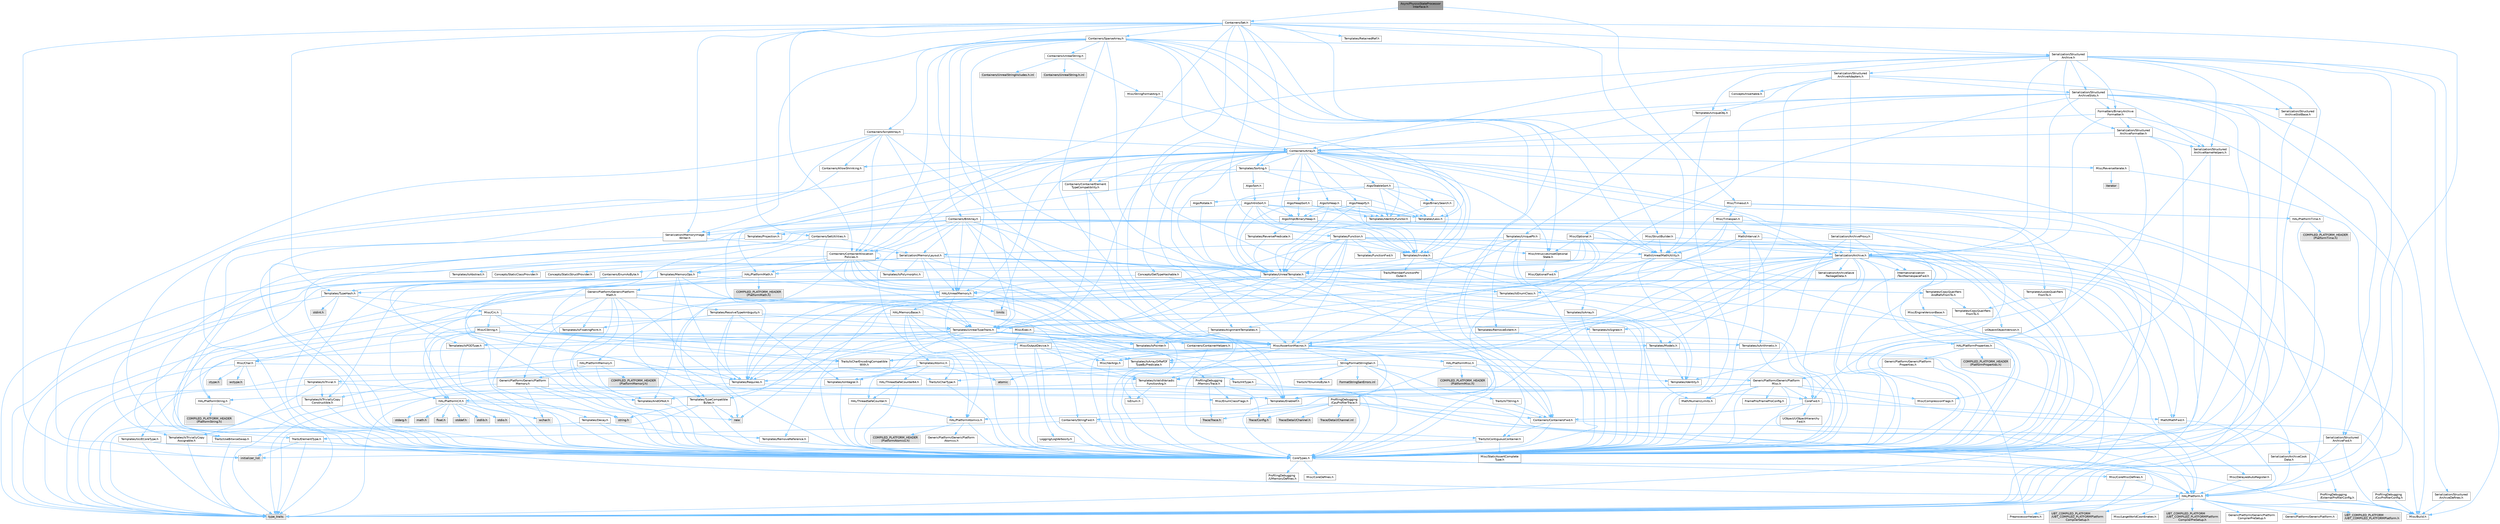 digraph "AsyncPhysicsStateProcessorInterface.h"
{
 // INTERACTIVE_SVG=YES
 // LATEX_PDF_SIZE
  bgcolor="transparent";
  edge [fontname=Helvetica,fontsize=10,labelfontname=Helvetica,labelfontsize=10];
  node [fontname=Helvetica,fontsize=10,shape=box,height=0.2,width=0.4];
  Node1 [id="Node000001",label="AsyncPhysicsStateProcessor\lInterface.h",height=0.2,width=0.4,color="gray40", fillcolor="grey60", style="filled", fontcolor="black",tooltip=" "];
  Node1 -> Node2 [id="edge1_Node000001_Node000002",color="steelblue1",style="solid",tooltip=" "];
  Node2 [id="Node000002",label="Containers/Set.h",height=0.2,width=0.4,color="grey40", fillcolor="white", style="filled",URL="$d4/d45/Set_8h.html",tooltip=" "];
  Node2 -> Node3 [id="edge2_Node000002_Node000003",color="steelblue1",style="solid",tooltip=" "];
  Node3 [id="Node000003",label="Containers/ContainerAllocation\lPolicies.h",height=0.2,width=0.4,color="grey40", fillcolor="white", style="filled",URL="$d7/dff/ContainerAllocationPolicies_8h.html",tooltip=" "];
  Node3 -> Node4 [id="edge3_Node000003_Node000004",color="steelblue1",style="solid",tooltip=" "];
  Node4 [id="Node000004",label="CoreTypes.h",height=0.2,width=0.4,color="grey40", fillcolor="white", style="filled",URL="$dc/dec/CoreTypes_8h.html",tooltip=" "];
  Node4 -> Node5 [id="edge4_Node000004_Node000005",color="steelblue1",style="solid",tooltip=" "];
  Node5 [id="Node000005",label="HAL/Platform.h",height=0.2,width=0.4,color="grey40", fillcolor="white", style="filled",URL="$d9/dd0/Platform_8h.html",tooltip=" "];
  Node5 -> Node6 [id="edge5_Node000005_Node000006",color="steelblue1",style="solid",tooltip=" "];
  Node6 [id="Node000006",label="Misc/Build.h",height=0.2,width=0.4,color="grey40", fillcolor="white", style="filled",URL="$d3/dbb/Build_8h.html",tooltip=" "];
  Node5 -> Node7 [id="edge6_Node000005_Node000007",color="steelblue1",style="solid",tooltip=" "];
  Node7 [id="Node000007",label="Misc/LargeWorldCoordinates.h",height=0.2,width=0.4,color="grey40", fillcolor="white", style="filled",URL="$d2/dcb/LargeWorldCoordinates_8h.html",tooltip=" "];
  Node5 -> Node8 [id="edge7_Node000005_Node000008",color="steelblue1",style="solid",tooltip=" "];
  Node8 [id="Node000008",label="type_traits",height=0.2,width=0.4,color="grey60", fillcolor="#E0E0E0", style="filled",tooltip=" "];
  Node5 -> Node9 [id="edge8_Node000005_Node000009",color="steelblue1",style="solid",tooltip=" "];
  Node9 [id="Node000009",label="PreprocessorHelpers.h",height=0.2,width=0.4,color="grey40", fillcolor="white", style="filled",URL="$db/ddb/PreprocessorHelpers_8h.html",tooltip=" "];
  Node5 -> Node10 [id="edge9_Node000005_Node000010",color="steelblue1",style="solid",tooltip=" "];
  Node10 [id="Node000010",label="UBT_COMPILED_PLATFORM\l/UBT_COMPILED_PLATFORMPlatform\lCompilerPreSetup.h",height=0.2,width=0.4,color="grey60", fillcolor="#E0E0E0", style="filled",tooltip=" "];
  Node5 -> Node11 [id="edge10_Node000005_Node000011",color="steelblue1",style="solid",tooltip=" "];
  Node11 [id="Node000011",label="GenericPlatform/GenericPlatform\lCompilerPreSetup.h",height=0.2,width=0.4,color="grey40", fillcolor="white", style="filled",URL="$d9/dc8/GenericPlatformCompilerPreSetup_8h.html",tooltip=" "];
  Node5 -> Node12 [id="edge11_Node000005_Node000012",color="steelblue1",style="solid",tooltip=" "];
  Node12 [id="Node000012",label="GenericPlatform/GenericPlatform.h",height=0.2,width=0.4,color="grey40", fillcolor="white", style="filled",URL="$d6/d84/GenericPlatform_8h.html",tooltip=" "];
  Node5 -> Node13 [id="edge12_Node000005_Node000013",color="steelblue1",style="solid",tooltip=" "];
  Node13 [id="Node000013",label="UBT_COMPILED_PLATFORM\l/UBT_COMPILED_PLATFORMPlatform.h",height=0.2,width=0.4,color="grey60", fillcolor="#E0E0E0", style="filled",tooltip=" "];
  Node5 -> Node14 [id="edge13_Node000005_Node000014",color="steelblue1",style="solid",tooltip=" "];
  Node14 [id="Node000014",label="UBT_COMPILED_PLATFORM\l/UBT_COMPILED_PLATFORMPlatform\lCompilerSetup.h",height=0.2,width=0.4,color="grey60", fillcolor="#E0E0E0", style="filled",tooltip=" "];
  Node4 -> Node15 [id="edge14_Node000004_Node000015",color="steelblue1",style="solid",tooltip=" "];
  Node15 [id="Node000015",label="ProfilingDebugging\l/UMemoryDefines.h",height=0.2,width=0.4,color="grey40", fillcolor="white", style="filled",URL="$d2/da2/UMemoryDefines_8h.html",tooltip=" "];
  Node4 -> Node16 [id="edge15_Node000004_Node000016",color="steelblue1",style="solid",tooltip=" "];
  Node16 [id="Node000016",label="Misc/CoreMiscDefines.h",height=0.2,width=0.4,color="grey40", fillcolor="white", style="filled",URL="$da/d38/CoreMiscDefines_8h.html",tooltip=" "];
  Node16 -> Node5 [id="edge16_Node000016_Node000005",color="steelblue1",style="solid",tooltip=" "];
  Node16 -> Node9 [id="edge17_Node000016_Node000009",color="steelblue1",style="solid",tooltip=" "];
  Node4 -> Node17 [id="edge18_Node000004_Node000017",color="steelblue1",style="solid",tooltip=" "];
  Node17 [id="Node000017",label="Misc/CoreDefines.h",height=0.2,width=0.4,color="grey40", fillcolor="white", style="filled",URL="$d3/dd2/CoreDefines_8h.html",tooltip=" "];
  Node3 -> Node18 [id="edge19_Node000003_Node000018",color="steelblue1",style="solid",tooltip=" "];
  Node18 [id="Node000018",label="Containers/ContainerHelpers.h",height=0.2,width=0.4,color="grey40", fillcolor="white", style="filled",URL="$d7/d33/ContainerHelpers_8h.html",tooltip=" "];
  Node18 -> Node4 [id="edge20_Node000018_Node000004",color="steelblue1",style="solid",tooltip=" "];
  Node3 -> Node3 [id="edge21_Node000003_Node000003",color="steelblue1",style="solid",tooltip=" "];
  Node3 -> Node19 [id="edge22_Node000003_Node000019",color="steelblue1",style="solid",tooltip=" "];
  Node19 [id="Node000019",label="HAL/PlatformMath.h",height=0.2,width=0.4,color="grey40", fillcolor="white", style="filled",URL="$dc/d53/PlatformMath_8h.html",tooltip=" "];
  Node19 -> Node4 [id="edge23_Node000019_Node000004",color="steelblue1",style="solid",tooltip=" "];
  Node19 -> Node20 [id="edge24_Node000019_Node000020",color="steelblue1",style="solid",tooltip=" "];
  Node20 [id="Node000020",label="GenericPlatform/GenericPlatform\lMath.h",height=0.2,width=0.4,color="grey40", fillcolor="white", style="filled",URL="$d5/d79/GenericPlatformMath_8h.html",tooltip=" "];
  Node20 -> Node4 [id="edge25_Node000020_Node000004",color="steelblue1",style="solid",tooltip=" "];
  Node20 -> Node21 [id="edge26_Node000020_Node000021",color="steelblue1",style="solid",tooltip=" "];
  Node21 [id="Node000021",label="Containers/ContainersFwd.h",height=0.2,width=0.4,color="grey40", fillcolor="white", style="filled",URL="$d4/d0a/ContainersFwd_8h.html",tooltip=" "];
  Node21 -> Node5 [id="edge27_Node000021_Node000005",color="steelblue1",style="solid",tooltip=" "];
  Node21 -> Node4 [id="edge28_Node000021_Node000004",color="steelblue1",style="solid",tooltip=" "];
  Node21 -> Node22 [id="edge29_Node000021_Node000022",color="steelblue1",style="solid",tooltip=" "];
  Node22 [id="Node000022",label="Traits/IsContiguousContainer.h",height=0.2,width=0.4,color="grey40", fillcolor="white", style="filled",URL="$d5/d3c/IsContiguousContainer_8h.html",tooltip=" "];
  Node22 -> Node4 [id="edge30_Node000022_Node000004",color="steelblue1",style="solid",tooltip=" "];
  Node22 -> Node23 [id="edge31_Node000022_Node000023",color="steelblue1",style="solid",tooltip=" "];
  Node23 [id="Node000023",label="Misc/StaticAssertComplete\lType.h",height=0.2,width=0.4,color="grey40", fillcolor="white", style="filled",URL="$d5/d4e/StaticAssertCompleteType_8h.html",tooltip=" "];
  Node22 -> Node24 [id="edge32_Node000022_Node000024",color="steelblue1",style="solid",tooltip=" "];
  Node24 [id="Node000024",label="initializer_list",height=0.2,width=0.4,color="grey60", fillcolor="#E0E0E0", style="filled",tooltip=" "];
  Node20 -> Node25 [id="edge33_Node000020_Node000025",color="steelblue1",style="solid",tooltip=" "];
  Node25 [id="Node000025",label="HAL/PlatformCrt.h",height=0.2,width=0.4,color="grey40", fillcolor="white", style="filled",URL="$d8/d75/PlatformCrt_8h.html",tooltip=" "];
  Node25 -> Node26 [id="edge34_Node000025_Node000026",color="steelblue1",style="solid",tooltip=" "];
  Node26 [id="Node000026",label="new",height=0.2,width=0.4,color="grey60", fillcolor="#E0E0E0", style="filled",tooltip=" "];
  Node25 -> Node27 [id="edge35_Node000025_Node000027",color="steelblue1",style="solid",tooltip=" "];
  Node27 [id="Node000027",label="wchar.h",height=0.2,width=0.4,color="grey60", fillcolor="#E0E0E0", style="filled",tooltip=" "];
  Node25 -> Node28 [id="edge36_Node000025_Node000028",color="steelblue1",style="solid",tooltip=" "];
  Node28 [id="Node000028",label="stddef.h",height=0.2,width=0.4,color="grey60", fillcolor="#E0E0E0", style="filled",tooltip=" "];
  Node25 -> Node29 [id="edge37_Node000025_Node000029",color="steelblue1",style="solid",tooltip=" "];
  Node29 [id="Node000029",label="stdlib.h",height=0.2,width=0.4,color="grey60", fillcolor="#E0E0E0", style="filled",tooltip=" "];
  Node25 -> Node30 [id="edge38_Node000025_Node000030",color="steelblue1",style="solid",tooltip=" "];
  Node30 [id="Node000030",label="stdio.h",height=0.2,width=0.4,color="grey60", fillcolor="#E0E0E0", style="filled",tooltip=" "];
  Node25 -> Node31 [id="edge39_Node000025_Node000031",color="steelblue1",style="solid",tooltip=" "];
  Node31 [id="Node000031",label="stdarg.h",height=0.2,width=0.4,color="grey60", fillcolor="#E0E0E0", style="filled",tooltip=" "];
  Node25 -> Node32 [id="edge40_Node000025_Node000032",color="steelblue1",style="solid",tooltip=" "];
  Node32 [id="Node000032",label="math.h",height=0.2,width=0.4,color="grey60", fillcolor="#E0E0E0", style="filled",tooltip=" "];
  Node25 -> Node33 [id="edge41_Node000025_Node000033",color="steelblue1",style="solid",tooltip=" "];
  Node33 [id="Node000033",label="float.h",height=0.2,width=0.4,color="grey60", fillcolor="#E0E0E0", style="filled",tooltip=" "];
  Node25 -> Node34 [id="edge42_Node000025_Node000034",color="steelblue1",style="solid",tooltip=" "];
  Node34 [id="Node000034",label="string.h",height=0.2,width=0.4,color="grey60", fillcolor="#E0E0E0", style="filled",tooltip=" "];
  Node20 -> Node35 [id="edge43_Node000020_Node000035",color="steelblue1",style="solid",tooltip=" "];
  Node35 [id="Node000035",label="Templates/AndOrNot.h",height=0.2,width=0.4,color="grey40", fillcolor="white", style="filled",URL="$db/d0a/AndOrNot_8h.html",tooltip=" "];
  Node35 -> Node4 [id="edge44_Node000035_Node000004",color="steelblue1",style="solid",tooltip=" "];
  Node20 -> Node36 [id="edge45_Node000020_Node000036",color="steelblue1",style="solid",tooltip=" "];
  Node36 [id="Node000036",label="Templates/Decay.h",height=0.2,width=0.4,color="grey40", fillcolor="white", style="filled",URL="$dd/d0f/Decay_8h.html",tooltip=" "];
  Node36 -> Node4 [id="edge46_Node000036_Node000004",color="steelblue1",style="solid",tooltip=" "];
  Node36 -> Node37 [id="edge47_Node000036_Node000037",color="steelblue1",style="solid",tooltip=" "];
  Node37 [id="Node000037",label="Templates/RemoveReference.h",height=0.2,width=0.4,color="grey40", fillcolor="white", style="filled",URL="$da/dbe/RemoveReference_8h.html",tooltip=" "];
  Node37 -> Node4 [id="edge48_Node000037_Node000004",color="steelblue1",style="solid",tooltip=" "];
  Node36 -> Node8 [id="edge49_Node000036_Node000008",color="steelblue1",style="solid",tooltip=" "];
  Node20 -> Node38 [id="edge50_Node000020_Node000038",color="steelblue1",style="solid",tooltip=" "];
  Node38 [id="Node000038",label="Templates/IsFloatingPoint.h",height=0.2,width=0.4,color="grey40", fillcolor="white", style="filled",URL="$d3/d11/IsFloatingPoint_8h.html",tooltip=" "];
  Node38 -> Node4 [id="edge51_Node000038_Node000004",color="steelblue1",style="solid",tooltip=" "];
  Node20 -> Node39 [id="edge52_Node000020_Node000039",color="steelblue1",style="solid",tooltip=" "];
  Node39 [id="Node000039",label="Templates/UnrealTypeTraits.h",height=0.2,width=0.4,color="grey40", fillcolor="white", style="filled",URL="$d2/d2d/UnrealTypeTraits_8h.html",tooltip=" "];
  Node39 -> Node4 [id="edge53_Node000039_Node000004",color="steelblue1",style="solid",tooltip=" "];
  Node39 -> Node40 [id="edge54_Node000039_Node000040",color="steelblue1",style="solid",tooltip=" "];
  Node40 [id="Node000040",label="Templates/IsPointer.h",height=0.2,width=0.4,color="grey40", fillcolor="white", style="filled",URL="$d7/d05/IsPointer_8h.html",tooltip=" "];
  Node40 -> Node4 [id="edge55_Node000040_Node000004",color="steelblue1",style="solid",tooltip=" "];
  Node39 -> Node41 [id="edge56_Node000039_Node000041",color="steelblue1",style="solid",tooltip=" "];
  Node41 [id="Node000041",label="Misc/AssertionMacros.h",height=0.2,width=0.4,color="grey40", fillcolor="white", style="filled",URL="$d0/dfa/AssertionMacros_8h.html",tooltip=" "];
  Node41 -> Node4 [id="edge57_Node000041_Node000004",color="steelblue1",style="solid",tooltip=" "];
  Node41 -> Node5 [id="edge58_Node000041_Node000005",color="steelblue1",style="solid",tooltip=" "];
  Node41 -> Node42 [id="edge59_Node000041_Node000042",color="steelblue1",style="solid",tooltip=" "];
  Node42 [id="Node000042",label="HAL/PlatformMisc.h",height=0.2,width=0.4,color="grey40", fillcolor="white", style="filled",URL="$d0/df5/PlatformMisc_8h.html",tooltip=" "];
  Node42 -> Node4 [id="edge60_Node000042_Node000004",color="steelblue1",style="solid",tooltip=" "];
  Node42 -> Node43 [id="edge61_Node000042_Node000043",color="steelblue1",style="solid",tooltip=" "];
  Node43 [id="Node000043",label="GenericPlatform/GenericPlatform\lMisc.h",height=0.2,width=0.4,color="grey40", fillcolor="white", style="filled",URL="$db/d9a/GenericPlatformMisc_8h.html",tooltip=" "];
  Node43 -> Node44 [id="edge62_Node000043_Node000044",color="steelblue1",style="solid",tooltip=" "];
  Node44 [id="Node000044",label="Containers/StringFwd.h",height=0.2,width=0.4,color="grey40", fillcolor="white", style="filled",URL="$df/d37/StringFwd_8h.html",tooltip=" "];
  Node44 -> Node4 [id="edge63_Node000044_Node000004",color="steelblue1",style="solid",tooltip=" "];
  Node44 -> Node45 [id="edge64_Node000044_Node000045",color="steelblue1",style="solid",tooltip=" "];
  Node45 [id="Node000045",label="Traits/ElementType.h",height=0.2,width=0.4,color="grey40", fillcolor="white", style="filled",URL="$d5/d4f/ElementType_8h.html",tooltip=" "];
  Node45 -> Node5 [id="edge65_Node000045_Node000005",color="steelblue1",style="solid",tooltip=" "];
  Node45 -> Node24 [id="edge66_Node000045_Node000024",color="steelblue1",style="solid",tooltip=" "];
  Node45 -> Node8 [id="edge67_Node000045_Node000008",color="steelblue1",style="solid",tooltip=" "];
  Node44 -> Node22 [id="edge68_Node000044_Node000022",color="steelblue1",style="solid",tooltip=" "];
  Node43 -> Node46 [id="edge69_Node000043_Node000046",color="steelblue1",style="solid",tooltip=" "];
  Node46 [id="Node000046",label="CoreFwd.h",height=0.2,width=0.4,color="grey40", fillcolor="white", style="filled",URL="$d1/d1e/CoreFwd_8h.html",tooltip=" "];
  Node46 -> Node4 [id="edge70_Node000046_Node000004",color="steelblue1",style="solid",tooltip=" "];
  Node46 -> Node21 [id="edge71_Node000046_Node000021",color="steelblue1",style="solid",tooltip=" "];
  Node46 -> Node47 [id="edge72_Node000046_Node000047",color="steelblue1",style="solid",tooltip=" "];
  Node47 [id="Node000047",label="Math/MathFwd.h",height=0.2,width=0.4,color="grey40", fillcolor="white", style="filled",URL="$d2/d10/MathFwd_8h.html",tooltip=" "];
  Node47 -> Node5 [id="edge73_Node000047_Node000005",color="steelblue1",style="solid",tooltip=" "];
  Node46 -> Node48 [id="edge74_Node000046_Node000048",color="steelblue1",style="solid",tooltip=" "];
  Node48 [id="Node000048",label="UObject/UObjectHierarchy\lFwd.h",height=0.2,width=0.4,color="grey40", fillcolor="white", style="filled",URL="$d3/d13/UObjectHierarchyFwd_8h.html",tooltip=" "];
  Node43 -> Node4 [id="edge75_Node000043_Node000004",color="steelblue1",style="solid",tooltip=" "];
  Node43 -> Node49 [id="edge76_Node000043_Node000049",color="steelblue1",style="solid",tooltip=" "];
  Node49 [id="Node000049",label="FramePro/FrameProConfig.h",height=0.2,width=0.4,color="grey40", fillcolor="white", style="filled",URL="$d7/d90/FrameProConfig_8h.html",tooltip=" "];
  Node43 -> Node25 [id="edge77_Node000043_Node000025",color="steelblue1",style="solid",tooltip=" "];
  Node43 -> Node50 [id="edge78_Node000043_Node000050",color="steelblue1",style="solid",tooltip=" "];
  Node50 [id="Node000050",label="Math/NumericLimits.h",height=0.2,width=0.4,color="grey40", fillcolor="white", style="filled",URL="$df/d1b/NumericLimits_8h.html",tooltip=" "];
  Node50 -> Node4 [id="edge79_Node000050_Node000004",color="steelblue1",style="solid",tooltip=" "];
  Node43 -> Node51 [id="edge80_Node000043_Node000051",color="steelblue1",style="solid",tooltip=" "];
  Node51 [id="Node000051",label="Misc/CompressionFlags.h",height=0.2,width=0.4,color="grey40", fillcolor="white", style="filled",URL="$d9/d76/CompressionFlags_8h.html",tooltip=" "];
  Node43 -> Node52 [id="edge81_Node000043_Node000052",color="steelblue1",style="solid",tooltip=" "];
  Node52 [id="Node000052",label="Misc/EnumClassFlags.h",height=0.2,width=0.4,color="grey40", fillcolor="white", style="filled",URL="$d8/de7/EnumClassFlags_8h.html",tooltip=" "];
  Node43 -> Node53 [id="edge82_Node000043_Node000053",color="steelblue1",style="solid",tooltip=" "];
  Node53 [id="Node000053",label="ProfilingDebugging\l/CsvProfilerConfig.h",height=0.2,width=0.4,color="grey40", fillcolor="white", style="filled",URL="$d3/d88/CsvProfilerConfig_8h.html",tooltip=" "];
  Node53 -> Node6 [id="edge83_Node000053_Node000006",color="steelblue1",style="solid",tooltip=" "];
  Node43 -> Node54 [id="edge84_Node000043_Node000054",color="steelblue1",style="solid",tooltip=" "];
  Node54 [id="Node000054",label="ProfilingDebugging\l/ExternalProfilerConfig.h",height=0.2,width=0.4,color="grey40", fillcolor="white", style="filled",URL="$d3/dbb/ExternalProfilerConfig_8h.html",tooltip=" "];
  Node54 -> Node6 [id="edge85_Node000054_Node000006",color="steelblue1",style="solid",tooltip=" "];
  Node42 -> Node55 [id="edge86_Node000042_Node000055",color="steelblue1",style="solid",tooltip=" "];
  Node55 [id="Node000055",label="COMPILED_PLATFORM_HEADER\l(PlatformMisc.h)",height=0.2,width=0.4,color="grey60", fillcolor="#E0E0E0", style="filled",tooltip=" "];
  Node42 -> Node56 [id="edge87_Node000042_Node000056",color="steelblue1",style="solid",tooltip=" "];
  Node56 [id="Node000056",label="ProfilingDebugging\l/CpuProfilerTrace.h",height=0.2,width=0.4,color="grey40", fillcolor="white", style="filled",URL="$da/dcb/CpuProfilerTrace_8h.html",tooltip=" "];
  Node56 -> Node4 [id="edge88_Node000056_Node000004",color="steelblue1",style="solid",tooltip=" "];
  Node56 -> Node21 [id="edge89_Node000056_Node000021",color="steelblue1",style="solid",tooltip=" "];
  Node56 -> Node57 [id="edge90_Node000056_Node000057",color="steelblue1",style="solid",tooltip=" "];
  Node57 [id="Node000057",label="HAL/PlatformAtomics.h",height=0.2,width=0.4,color="grey40", fillcolor="white", style="filled",URL="$d3/d36/PlatformAtomics_8h.html",tooltip=" "];
  Node57 -> Node4 [id="edge91_Node000057_Node000004",color="steelblue1",style="solid",tooltip=" "];
  Node57 -> Node58 [id="edge92_Node000057_Node000058",color="steelblue1",style="solid",tooltip=" "];
  Node58 [id="Node000058",label="GenericPlatform/GenericPlatform\lAtomics.h",height=0.2,width=0.4,color="grey40", fillcolor="white", style="filled",URL="$da/d72/GenericPlatformAtomics_8h.html",tooltip=" "];
  Node58 -> Node4 [id="edge93_Node000058_Node000004",color="steelblue1",style="solid",tooltip=" "];
  Node57 -> Node59 [id="edge94_Node000057_Node000059",color="steelblue1",style="solid",tooltip=" "];
  Node59 [id="Node000059",label="COMPILED_PLATFORM_HEADER\l(PlatformAtomics.h)",height=0.2,width=0.4,color="grey60", fillcolor="#E0E0E0", style="filled",tooltip=" "];
  Node56 -> Node9 [id="edge95_Node000056_Node000009",color="steelblue1",style="solid",tooltip=" "];
  Node56 -> Node6 [id="edge96_Node000056_Node000006",color="steelblue1",style="solid",tooltip=" "];
  Node56 -> Node60 [id="edge97_Node000056_Node000060",color="steelblue1",style="solid",tooltip=" "];
  Node60 [id="Node000060",label="Trace/Config.h",height=0.2,width=0.4,color="grey60", fillcolor="#E0E0E0", style="filled",tooltip=" "];
  Node56 -> Node61 [id="edge98_Node000056_Node000061",color="steelblue1",style="solid",tooltip=" "];
  Node61 [id="Node000061",label="Trace/Detail/Channel.h",height=0.2,width=0.4,color="grey60", fillcolor="#E0E0E0", style="filled",tooltip=" "];
  Node56 -> Node62 [id="edge99_Node000056_Node000062",color="steelblue1",style="solid",tooltip=" "];
  Node62 [id="Node000062",label="Trace/Detail/Channel.inl",height=0.2,width=0.4,color="grey60", fillcolor="#E0E0E0", style="filled",tooltip=" "];
  Node56 -> Node63 [id="edge100_Node000056_Node000063",color="steelblue1",style="solid",tooltip=" "];
  Node63 [id="Node000063",label="Trace/Trace.h",height=0.2,width=0.4,color="grey60", fillcolor="#E0E0E0", style="filled",tooltip=" "];
  Node41 -> Node9 [id="edge101_Node000041_Node000009",color="steelblue1",style="solid",tooltip=" "];
  Node41 -> Node64 [id="edge102_Node000041_Node000064",color="steelblue1",style="solid",tooltip=" "];
  Node64 [id="Node000064",label="Templates/EnableIf.h",height=0.2,width=0.4,color="grey40", fillcolor="white", style="filled",URL="$d7/d60/EnableIf_8h.html",tooltip=" "];
  Node64 -> Node4 [id="edge103_Node000064_Node000004",color="steelblue1",style="solid",tooltip=" "];
  Node41 -> Node65 [id="edge104_Node000041_Node000065",color="steelblue1",style="solid",tooltip=" "];
  Node65 [id="Node000065",label="Templates/IsArrayOrRefOf\lTypeByPredicate.h",height=0.2,width=0.4,color="grey40", fillcolor="white", style="filled",URL="$d6/da1/IsArrayOrRefOfTypeByPredicate_8h.html",tooltip=" "];
  Node65 -> Node4 [id="edge105_Node000065_Node000004",color="steelblue1",style="solid",tooltip=" "];
  Node41 -> Node66 [id="edge106_Node000041_Node000066",color="steelblue1",style="solid",tooltip=" "];
  Node66 [id="Node000066",label="Templates/IsValidVariadic\lFunctionArg.h",height=0.2,width=0.4,color="grey40", fillcolor="white", style="filled",URL="$d0/dc8/IsValidVariadicFunctionArg_8h.html",tooltip=" "];
  Node66 -> Node4 [id="edge107_Node000066_Node000004",color="steelblue1",style="solid",tooltip=" "];
  Node66 -> Node67 [id="edge108_Node000066_Node000067",color="steelblue1",style="solid",tooltip=" "];
  Node67 [id="Node000067",label="IsEnum.h",height=0.2,width=0.4,color="grey40", fillcolor="white", style="filled",URL="$d4/de5/IsEnum_8h.html",tooltip=" "];
  Node66 -> Node8 [id="edge109_Node000066_Node000008",color="steelblue1",style="solid",tooltip=" "];
  Node41 -> Node68 [id="edge110_Node000041_Node000068",color="steelblue1",style="solid",tooltip=" "];
  Node68 [id="Node000068",label="Traits/IsCharEncodingCompatible\lWith.h",height=0.2,width=0.4,color="grey40", fillcolor="white", style="filled",URL="$df/dd1/IsCharEncodingCompatibleWith_8h.html",tooltip=" "];
  Node68 -> Node8 [id="edge111_Node000068_Node000008",color="steelblue1",style="solid",tooltip=" "];
  Node68 -> Node69 [id="edge112_Node000068_Node000069",color="steelblue1",style="solid",tooltip=" "];
  Node69 [id="Node000069",label="Traits/IsCharType.h",height=0.2,width=0.4,color="grey40", fillcolor="white", style="filled",URL="$db/d51/IsCharType_8h.html",tooltip=" "];
  Node69 -> Node4 [id="edge113_Node000069_Node000004",color="steelblue1",style="solid",tooltip=" "];
  Node41 -> Node70 [id="edge114_Node000041_Node000070",color="steelblue1",style="solid",tooltip=" "];
  Node70 [id="Node000070",label="Misc/VarArgs.h",height=0.2,width=0.4,color="grey40", fillcolor="white", style="filled",URL="$d5/d6f/VarArgs_8h.html",tooltip=" "];
  Node70 -> Node4 [id="edge115_Node000070_Node000004",color="steelblue1",style="solid",tooltip=" "];
  Node41 -> Node71 [id="edge116_Node000041_Node000071",color="steelblue1",style="solid",tooltip=" "];
  Node71 [id="Node000071",label="String/FormatStringSan.h",height=0.2,width=0.4,color="grey40", fillcolor="white", style="filled",URL="$d3/d8b/FormatStringSan_8h.html",tooltip=" "];
  Node71 -> Node8 [id="edge117_Node000071_Node000008",color="steelblue1",style="solid",tooltip=" "];
  Node71 -> Node4 [id="edge118_Node000071_Node000004",color="steelblue1",style="solid",tooltip=" "];
  Node71 -> Node72 [id="edge119_Node000071_Node000072",color="steelblue1",style="solid",tooltip=" "];
  Node72 [id="Node000072",label="Templates/Requires.h",height=0.2,width=0.4,color="grey40", fillcolor="white", style="filled",URL="$dc/d96/Requires_8h.html",tooltip=" "];
  Node72 -> Node64 [id="edge120_Node000072_Node000064",color="steelblue1",style="solid",tooltip=" "];
  Node72 -> Node8 [id="edge121_Node000072_Node000008",color="steelblue1",style="solid",tooltip=" "];
  Node71 -> Node73 [id="edge122_Node000071_Node000073",color="steelblue1",style="solid",tooltip=" "];
  Node73 [id="Node000073",label="Templates/Identity.h",height=0.2,width=0.4,color="grey40", fillcolor="white", style="filled",URL="$d0/dd5/Identity_8h.html",tooltip=" "];
  Node71 -> Node66 [id="edge123_Node000071_Node000066",color="steelblue1",style="solid",tooltip=" "];
  Node71 -> Node69 [id="edge124_Node000071_Node000069",color="steelblue1",style="solid",tooltip=" "];
  Node71 -> Node74 [id="edge125_Node000071_Node000074",color="steelblue1",style="solid",tooltip=" "];
  Node74 [id="Node000074",label="Traits/IsTEnumAsByte.h",height=0.2,width=0.4,color="grey40", fillcolor="white", style="filled",URL="$d1/de6/IsTEnumAsByte_8h.html",tooltip=" "];
  Node71 -> Node75 [id="edge126_Node000071_Node000075",color="steelblue1",style="solid",tooltip=" "];
  Node75 [id="Node000075",label="Traits/IsTString.h",height=0.2,width=0.4,color="grey40", fillcolor="white", style="filled",URL="$d0/df8/IsTString_8h.html",tooltip=" "];
  Node75 -> Node21 [id="edge127_Node000075_Node000021",color="steelblue1",style="solid",tooltip=" "];
  Node71 -> Node21 [id="edge128_Node000071_Node000021",color="steelblue1",style="solid",tooltip=" "];
  Node71 -> Node76 [id="edge129_Node000071_Node000076",color="steelblue1",style="solid",tooltip=" "];
  Node76 [id="Node000076",label="FormatStringSanErrors.inl",height=0.2,width=0.4,color="grey60", fillcolor="#E0E0E0", style="filled",tooltip=" "];
  Node41 -> Node77 [id="edge130_Node000041_Node000077",color="steelblue1",style="solid",tooltip=" "];
  Node77 [id="Node000077",label="atomic",height=0.2,width=0.4,color="grey60", fillcolor="#E0E0E0", style="filled",tooltip=" "];
  Node39 -> Node35 [id="edge131_Node000039_Node000035",color="steelblue1",style="solid",tooltip=" "];
  Node39 -> Node64 [id="edge132_Node000039_Node000064",color="steelblue1",style="solid",tooltip=" "];
  Node39 -> Node78 [id="edge133_Node000039_Node000078",color="steelblue1",style="solid",tooltip=" "];
  Node78 [id="Node000078",label="Templates/IsArithmetic.h",height=0.2,width=0.4,color="grey40", fillcolor="white", style="filled",URL="$d2/d5d/IsArithmetic_8h.html",tooltip=" "];
  Node78 -> Node4 [id="edge134_Node000078_Node000004",color="steelblue1",style="solid",tooltip=" "];
  Node39 -> Node67 [id="edge135_Node000039_Node000067",color="steelblue1",style="solid",tooltip=" "];
  Node39 -> Node79 [id="edge136_Node000039_Node000079",color="steelblue1",style="solid",tooltip=" "];
  Node79 [id="Node000079",label="Templates/Models.h",height=0.2,width=0.4,color="grey40", fillcolor="white", style="filled",URL="$d3/d0c/Models_8h.html",tooltip=" "];
  Node79 -> Node73 [id="edge137_Node000079_Node000073",color="steelblue1",style="solid",tooltip=" "];
  Node39 -> Node80 [id="edge138_Node000039_Node000080",color="steelblue1",style="solid",tooltip=" "];
  Node80 [id="Node000080",label="Templates/IsPODType.h",height=0.2,width=0.4,color="grey40", fillcolor="white", style="filled",URL="$d7/db1/IsPODType_8h.html",tooltip=" "];
  Node80 -> Node4 [id="edge139_Node000080_Node000004",color="steelblue1",style="solid",tooltip=" "];
  Node39 -> Node81 [id="edge140_Node000039_Node000081",color="steelblue1",style="solid",tooltip=" "];
  Node81 [id="Node000081",label="Templates/IsUECoreType.h",height=0.2,width=0.4,color="grey40", fillcolor="white", style="filled",URL="$d1/db8/IsUECoreType_8h.html",tooltip=" "];
  Node81 -> Node4 [id="edge141_Node000081_Node000004",color="steelblue1",style="solid",tooltip=" "];
  Node81 -> Node8 [id="edge142_Node000081_Node000008",color="steelblue1",style="solid",tooltip=" "];
  Node39 -> Node82 [id="edge143_Node000039_Node000082",color="steelblue1",style="solid",tooltip=" "];
  Node82 [id="Node000082",label="Templates/IsTriviallyCopy\lConstructible.h",height=0.2,width=0.4,color="grey40", fillcolor="white", style="filled",URL="$d3/d78/IsTriviallyCopyConstructible_8h.html",tooltip=" "];
  Node82 -> Node4 [id="edge144_Node000082_Node000004",color="steelblue1",style="solid",tooltip=" "];
  Node82 -> Node8 [id="edge145_Node000082_Node000008",color="steelblue1",style="solid",tooltip=" "];
  Node20 -> Node72 [id="edge146_Node000020_Node000072",color="steelblue1",style="solid",tooltip=" "];
  Node20 -> Node83 [id="edge147_Node000020_Node000083",color="steelblue1",style="solid",tooltip=" "];
  Node83 [id="Node000083",label="Templates/ResolveTypeAmbiguity.h",height=0.2,width=0.4,color="grey40", fillcolor="white", style="filled",URL="$df/d1f/ResolveTypeAmbiguity_8h.html",tooltip=" "];
  Node83 -> Node4 [id="edge148_Node000083_Node000004",color="steelblue1",style="solid",tooltip=" "];
  Node83 -> Node38 [id="edge149_Node000083_Node000038",color="steelblue1",style="solid",tooltip=" "];
  Node83 -> Node39 [id="edge150_Node000083_Node000039",color="steelblue1",style="solid",tooltip=" "];
  Node83 -> Node84 [id="edge151_Node000083_Node000084",color="steelblue1",style="solid",tooltip=" "];
  Node84 [id="Node000084",label="Templates/IsSigned.h",height=0.2,width=0.4,color="grey40", fillcolor="white", style="filled",URL="$d8/dd8/IsSigned_8h.html",tooltip=" "];
  Node84 -> Node4 [id="edge152_Node000084_Node000004",color="steelblue1",style="solid",tooltip=" "];
  Node83 -> Node85 [id="edge153_Node000083_Node000085",color="steelblue1",style="solid",tooltip=" "];
  Node85 [id="Node000085",label="Templates/IsIntegral.h",height=0.2,width=0.4,color="grey40", fillcolor="white", style="filled",URL="$da/d64/IsIntegral_8h.html",tooltip=" "];
  Node85 -> Node4 [id="edge154_Node000085_Node000004",color="steelblue1",style="solid",tooltip=" "];
  Node83 -> Node72 [id="edge155_Node000083_Node000072",color="steelblue1",style="solid",tooltip=" "];
  Node20 -> Node86 [id="edge156_Node000020_Node000086",color="steelblue1",style="solid",tooltip=" "];
  Node86 [id="Node000086",label="Templates/TypeCompatible\lBytes.h",height=0.2,width=0.4,color="grey40", fillcolor="white", style="filled",URL="$df/d0a/TypeCompatibleBytes_8h.html",tooltip=" "];
  Node86 -> Node4 [id="edge157_Node000086_Node000004",color="steelblue1",style="solid",tooltip=" "];
  Node86 -> Node34 [id="edge158_Node000086_Node000034",color="steelblue1",style="solid",tooltip=" "];
  Node86 -> Node26 [id="edge159_Node000086_Node000026",color="steelblue1",style="solid",tooltip=" "];
  Node86 -> Node8 [id="edge160_Node000086_Node000008",color="steelblue1",style="solid",tooltip=" "];
  Node20 -> Node87 [id="edge161_Node000020_Node000087",color="steelblue1",style="solid",tooltip=" "];
  Node87 [id="Node000087",label="limits",height=0.2,width=0.4,color="grey60", fillcolor="#E0E0E0", style="filled",tooltip=" "];
  Node20 -> Node8 [id="edge162_Node000020_Node000008",color="steelblue1",style="solid",tooltip=" "];
  Node19 -> Node88 [id="edge163_Node000019_Node000088",color="steelblue1",style="solid",tooltip=" "];
  Node88 [id="Node000088",label="COMPILED_PLATFORM_HEADER\l(PlatformMath.h)",height=0.2,width=0.4,color="grey60", fillcolor="#E0E0E0", style="filled",tooltip=" "];
  Node3 -> Node89 [id="edge164_Node000003_Node000089",color="steelblue1",style="solid",tooltip=" "];
  Node89 [id="Node000089",label="HAL/UnrealMemory.h",height=0.2,width=0.4,color="grey40", fillcolor="white", style="filled",URL="$d9/d96/UnrealMemory_8h.html",tooltip=" "];
  Node89 -> Node4 [id="edge165_Node000089_Node000004",color="steelblue1",style="solid",tooltip=" "];
  Node89 -> Node90 [id="edge166_Node000089_Node000090",color="steelblue1",style="solid",tooltip=" "];
  Node90 [id="Node000090",label="GenericPlatform/GenericPlatform\lMemory.h",height=0.2,width=0.4,color="grey40", fillcolor="white", style="filled",URL="$dd/d22/GenericPlatformMemory_8h.html",tooltip=" "];
  Node90 -> Node46 [id="edge167_Node000090_Node000046",color="steelblue1",style="solid",tooltip=" "];
  Node90 -> Node4 [id="edge168_Node000090_Node000004",color="steelblue1",style="solid",tooltip=" "];
  Node90 -> Node91 [id="edge169_Node000090_Node000091",color="steelblue1",style="solid",tooltip=" "];
  Node91 [id="Node000091",label="HAL/PlatformString.h",height=0.2,width=0.4,color="grey40", fillcolor="white", style="filled",URL="$db/db5/PlatformString_8h.html",tooltip=" "];
  Node91 -> Node4 [id="edge170_Node000091_Node000004",color="steelblue1",style="solid",tooltip=" "];
  Node91 -> Node92 [id="edge171_Node000091_Node000092",color="steelblue1",style="solid",tooltip=" "];
  Node92 [id="Node000092",label="COMPILED_PLATFORM_HEADER\l(PlatformString.h)",height=0.2,width=0.4,color="grey60", fillcolor="#E0E0E0", style="filled",tooltip=" "];
  Node90 -> Node34 [id="edge172_Node000090_Node000034",color="steelblue1",style="solid",tooltip=" "];
  Node90 -> Node27 [id="edge173_Node000090_Node000027",color="steelblue1",style="solid",tooltip=" "];
  Node89 -> Node93 [id="edge174_Node000089_Node000093",color="steelblue1",style="solid",tooltip=" "];
  Node93 [id="Node000093",label="HAL/MemoryBase.h",height=0.2,width=0.4,color="grey40", fillcolor="white", style="filled",URL="$d6/d9f/MemoryBase_8h.html",tooltip=" "];
  Node93 -> Node4 [id="edge175_Node000093_Node000004",color="steelblue1",style="solid",tooltip=" "];
  Node93 -> Node57 [id="edge176_Node000093_Node000057",color="steelblue1",style="solid",tooltip=" "];
  Node93 -> Node25 [id="edge177_Node000093_Node000025",color="steelblue1",style="solid",tooltip=" "];
  Node93 -> Node94 [id="edge178_Node000093_Node000094",color="steelblue1",style="solid",tooltip=" "];
  Node94 [id="Node000094",label="Misc/Exec.h",height=0.2,width=0.4,color="grey40", fillcolor="white", style="filled",URL="$de/ddb/Exec_8h.html",tooltip=" "];
  Node94 -> Node4 [id="edge179_Node000094_Node000004",color="steelblue1",style="solid",tooltip=" "];
  Node94 -> Node41 [id="edge180_Node000094_Node000041",color="steelblue1",style="solid",tooltip=" "];
  Node93 -> Node95 [id="edge181_Node000093_Node000095",color="steelblue1",style="solid",tooltip=" "];
  Node95 [id="Node000095",label="Misc/OutputDevice.h",height=0.2,width=0.4,color="grey40", fillcolor="white", style="filled",URL="$d7/d32/OutputDevice_8h.html",tooltip=" "];
  Node95 -> Node46 [id="edge182_Node000095_Node000046",color="steelblue1",style="solid",tooltip=" "];
  Node95 -> Node4 [id="edge183_Node000095_Node000004",color="steelblue1",style="solid",tooltip=" "];
  Node95 -> Node96 [id="edge184_Node000095_Node000096",color="steelblue1",style="solid",tooltip=" "];
  Node96 [id="Node000096",label="Logging/LogVerbosity.h",height=0.2,width=0.4,color="grey40", fillcolor="white", style="filled",URL="$d2/d8f/LogVerbosity_8h.html",tooltip=" "];
  Node96 -> Node4 [id="edge185_Node000096_Node000004",color="steelblue1",style="solid",tooltip=" "];
  Node95 -> Node70 [id="edge186_Node000095_Node000070",color="steelblue1",style="solid",tooltip=" "];
  Node95 -> Node65 [id="edge187_Node000095_Node000065",color="steelblue1",style="solid",tooltip=" "];
  Node95 -> Node66 [id="edge188_Node000095_Node000066",color="steelblue1",style="solid",tooltip=" "];
  Node95 -> Node68 [id="edge189_Node000095_Node000068",color="steelblue1",style="solid",tooltip=" "];
  Node93 -> Node97 [id="edge190_Node000093_Node000097",color="steelblue1",style="solid",tooltip=" "];
  Node97 [id="Node000097",label="Templates/Atomic.h",height=0.2,width=0.4,color="grey40", fillcolor="white", style="filled",URL="$d3/d91/Atomic_8h.html",tooltip=" "];
  Node97 -> Node98 [id="edge191_Node000097_Node000098",color="steelblue1",style="solid",tooltip=" "];
  Node98 [id="Node000098",label="HAL/ThreadSafeCounter.h",height=0.2,width=0.4,color="grey40", fillcolor="white", style="filled",URL="$dc/dc9/ThreadSafeCounter_8h.html",tooltip=" "];
  Node98 -> Node4 [id="edge192_Node000098_Node000004",color="steelblue1",style="solid",tooltip=" "];
  Node98 -> Node57 [id="edge193_Node000098_Node000057",color="steelblue1",style="solid",tooltip=" "];
  Node97 -> Node99 [id="edge194_Node000097_Node000099",color="steelblue1",style="solid",tooltip=" "];
  Node99 [id="Node000099",label="HAL/ThreadSafeCounter64.h",height=0.2,width=0.4,color="grey40", fillcolor="white", style="filled",URL="$d0/d12/ThreadSafeCounter64_8h.html",tooltip=" "];
  Node99 -> Node4 [id="edge195_Node000099_Node000004",color="steelblue1",style="solid",tooltip=" "];
  Node99 -> Node98 [id="edge196_Node000099_Node000098",color="steelblue1",style="solid",tooltip=" "];
  Node97 -> Node85 [id="edge197_Node000097_Node000085",color="steelblue1",style="solid",tooltip=" "];
  Node97 -> Node100 [id="edge198_Node000097_Node000100",color="steelblue1",style="solid",tooltip=" "];
  Node100 [id="Node000100",label="Templates/IsTrivial.h",height=0.2,width=0.4,color="grey40", fillcolor="white", style="filled",URL="$da/d4c/IsTrivial_8h.html",tooltip=" "];
  Node100 -> Node35 [id="edge199_Node000100_Node000035",color="steelblue1",style="solid",tooltip=" "];
  Node100 -> Node82 [id="edge200_Node000100_Node000082",color="steelblue1",style="solid",tooltip=" "];
  Node100 -> Node101 [id="edge201_Node000100_Node000101",color="steelblue1",style="solid",tooltip=" "];
  Node101 [id="Node000101",label="Templates/IsTriviallyCopy\lAssignable.h",height=0.2,width=0.4,color="grey40", fillcolor="white", style="filled",URL="$d2/df2/IsTriviallyCopyAssignable_8h.html",tooltip=" "];
  Node101 -> Node4 [id="edge202_Node000101_Node000004",color="steelblue1",style="solid",tooltip=" "];
  Node101 -> Node8 [id="edge203_Node000101_Node000008",color="steelblue1",style="solid",tooltip=" "];
  Node100 -> Node8 [id="edge204_Node000100_Node000008",color="steelblue1",style="solid",tooltip=" "];
  Node97 -> Node102 [id="edge205_Node000097_Node000102",color="steelblue1",style="solid",tooltip=" "];
  Node102 [id="Node000102",label="Traits/IntType.h",height=0.2,width=0.4,color="grey40", fillcolor="white", style="filled",URL="$d7/deb/IntType_8h.html",tooltip=" "];
  Node102 -> Node5 [id="edge206_Node000102_Node000005",color="steelblue1",style="solid",tooltip=" "];
  Node97 -> Node77 [id="edge207_Node000097_Node000077",color="steelblue1",style="solid",tooltip=" "];
  Node89 -> Node103 [id="edge208_Node000089_Node000103",color="steelblue1",style="solid",tooltip=" "];
  Node103 [id="Node000103",label="HAL/PlatformMemory.h",height=0.2,width=0.4,color="grey40", fillcolor="white", style="filled",URL="$de/d68/PlatformMemory_8h.html",tooltip=" "];
  Node103 -> Node4 [id="edge209_Node000103_Node000004",color="steelblue1",style="solid",tooltip=" "];
  Node103 -> Node90 [id="edge210_Node000103_Node000090",color="steelblue1",style="solid",tooltip=" "];
  Node103 -> Node104 [id="edge211_Node000103_Node000104",color="steelblue1",style="solid",tooltip=" "];
  Node104 [id="Node000104",label="COMPILED_PLATFORM_HEADER\l(PlatformMemory.h)",height=0.2,width=0.4,color="grey60", fillcolor="#E0E0E0", style="filled",tooltip=" "];
  Node89 -> Node105 [id="edge212_Node000089_Node000105",color="steelblue1",style="solid",tooltip=" "];
  Node105 [id="Node000105",label="ProfilingDebugging\l/MemoryTrace.h",height=0.2,width=0.4,color="grey40", fillcolor="white", style="filled",URL="$da/dd7/MemoryTrace_8h.html",tooltip=" "];
  Node105 -> Node5 [id="edge213_Node000105_Node000005",color="steelblue1",style="solid",tooltip=" "];
  Node105 -> Node52 [id="edge214_Node000105_Node000052",color="steelblue1",style="solid",tooltip=" "];
  Node105 -> Node60 [id="edge215_Node000105_Node000060",color="steelblue1",style="solid",tooltip=" "];
  Node105 -> Node63 [id="edge216_Node000105_Node000063",color="steelblue1",style="solid",tooltip=" "];
  Node89 -> Node40 [id="edge217_Node000089_Node000040",color="steelblue1",style="solid",tooltip=" "];
  Node3 -> Node50 [id="edge218_Node000003_Node000050",color="steelblue1",style="solid",tooltip=" "];
  Node3 -> Node41 [id="edge219_Node000003_Node000041",color="steelblue1",style="solid",tooltip=" "];
  Node3 -> Node106 [id="edge220_Node000003_Node000106",color="steelblue1",style="solid",tooltip=" "];
  Node106 [id="Node000106",label="Templates/IsPolymorphic.h",height=0.2,width=0.4,color="grey40", fillcolor="white", style="filled",URL="$dc/d20/IsPolymorphic_8h.html",tooltip=" "];
  Node3 -> Node107 [id="edge221_Node000003_Node000107",color="steelblue1",style="solid",tooltip=" "];
  Node107 [id="Node000107",label="Templates/MemoryOps.h",height=0.2,width=0.4,color="grey40", fillcolor="white", style="filled",URL="$db/dea/MemoryOps_8h.html",tooltip=" "];
  Node107 -> Node4 [id="edge222_Node000107_Node000004",color="steelblue1",style="solid",tooltip=" "];
  Node107 -> Node89 [id="edge223_Node000107_Node000089",color="steelblue1",style="solid",tooltip=" "];
  Node107 -> Node101 [id="edge224_Node000107_Node000101",color="steelblue1",style="solid",tooltip=" "];
  Node107 -> Node82 [id="edge225_Node000107_Node000082",color="steelblue1",style="solid",tooltip=" "];
  Node107 -> Node72 [id="edge226_Node000107_Node000072",color="steelblue1",style="solid",tooltip=" "];
  Node107 -> Node39 [id="edge227_Node000107_Node000039",color="steelblue1",style="solid",tooltip=" "];
  Node107 -> Node108 [id="edge228_Node000107_Node000108",color="steelblue1",style="solid",tooltip=" "];
  Node108 [id="Node000108",label="Traits/UseBitwiseSwap.h",height=0.2,width=0.4,color="grey40", fillcolor="white", style="filled",URL="$db/df3/UseBitwiseSwap_8h.html",tooltip=" "];
  Node108 -> Node4 [id="edge229_Node000108_Node000004",color="steelblue1",style="solid",tooltip=" "];
  Node108 -> Node8 [id="edge230_Node000108_Node000008",color="steelblue1",style="solid",tooltip=" "];
  Node107 -> Node26 [id="edge231_Node000107_Node000026",color="steelblue1",style="solid",tooltip=" "];
  Node107 -> Node8 [id="edge232_Node000107_Node000008",color="steelblue1",style="solid",tooltip=" "];
  Node3 -> Node86 [id="edge233_Node000003_Node000086",color="steelblue1",style="solid",tooltip=" "];
  Node3 -> Node8 [id="edge234_Node000003_Node000008",color="steelblue1",style="solid",tooltip=" "];
  Node2 -> Node109 [id="edge235_Node000002_Node000109",color="steelblue1",style="solid",tooltip=" "];
  Node109 [id="Node000109",label="Containers/ContainerElement\lTypeCompatibility.h",height=0.2,width=0.4,color="grey40", fillcolor="white", style="filled",URL="$df/ddf/ContainerElementTypeCompatibility_8h.html",tooltip=" "];
  Node109 -> Node4 [id="edge236_Node000109_Node000004",color="steelblue1",style="solid",tooltip=" "];
  Node109 -> Node39 [id="edge237_Node000109_Node000039",color="steelblue1",style="solid",tooltip=" "];
  Node2 -> Node110 [id="edge238_Node000002_Node000110",color="steelblue1",style="solid",tooltip=" "];
  Node110 [id="Node000110",label="Containers/SetUtilities.h",height=0.2,width=0.4,color="grey40", fillcolor="white", style="filled",URL="$dc/de5/SetUtilities_8h.html",tooltip=" "];
  Node110 -> Node4 [id="edge239_Node000110_Node000004",color="steelblue1",style="solid",tooltip=" "];
  Node110 -> Node111 [id="edge240_Node000110_Node000111",color="steelblue1",style="solid",tooltip=" "];
  Node111 [id="Node000111",label="Serialization/MemoryLayout.h",height=0.2,width=0.4,color="grey40", fillcolor="white", style="filled",URL="$d7/d66/MemoryLayout_8h.html",tooltip=" "];
  Node111 -> Node112 [id="edge241_Node000111_Node000112",color="steelblue1",style="solid",tooltip=" "];
  Node112 [id="Node000112",label="Concepts/StaticClassProvider.h",height=0.2,width=0.4,color="grey40", fillcolor="white", style="filled",URL="$dd/d83/StaticClassProvider_8h.html",tooltip=" "];
  Node111 -> Node113 [id="edge242_Node000111_Node000113",color="steelblue1",style="solid",tooltip=" "];
  Node113 [id="Node000113",label="Concepts/StaticStructProvider.h",height=0.2,width=0.4,color="grey40", fillcolor="white", style="filled",URL="$d5/d77/StaticStructProvider_8h.html",tooltip=" "];
  Node111 -> Node114 [id="edge243_Node000111_Node000114",color="steelblue1",style="solid",tooltip=" "];
  Node114 [id="Node000114",label="Containers/EnumAsByte.h",height=0.2,width=0.4,color="grey40", fillcolor="white", style="filled",URL="$d6/d9a/EnumAsByte_8h.html",tooltip=" "];
  Node114 -> Node4 [id="edge244_Node000114_Node000004",color="steelblue1",style="solid",tooltip=" "];
  Node114 -> Node80 [id="edge245_Node000114_Node000080",color="steelblue1",style="solid",tooltip=" "];
  Node114 -> Node115 [id="edge246_Node000114_Node000115",color="steelblue1",style="solid",tooltip=" "];
  Node115 [id="Node000115",label="Templates/TypeHash.h",height=0.2,width=0.4,color="grey40", fillcolor="white", style="filled",URL="$d1/d62/TypeHash_8h.html",tooltip=" "];
  Node115 -> Node4 [id="edge247_Node000115_Node000004",color="steelblue1",style="solid",tooltip=" "];
  Node115 -> Node72 [id="edge248_Node000115_Node000072",color="steelblue1",style="solid",tooltip=" "];
  Node115 -> Node116 [id="edge249_Node000115_Node000116",color="steelblue1",style="solid",tooltip=" "];
  Node116 [id="Node000116",label="Misc/Crc.h",height=0.2,width=0.4,color="grey40", fillcolor="white", style="filled",URL="$d4/dd2/Crc_8h.html",tooltip=" "];
  Node116 -> Node4 [id="edge250_Node000116_Node000004",color="steelblue1",style="solid",tooltip=" "];
  Node116 -> Node91 [id="edge251_Node000116_Node000091",color="steelblue1",style="solid",tooltip=" "];
  Node116 -> Node41 [id="edge252_Node000116_Node000041",color="steelblue1",style="solid",tooltip=" "];
  Node116 -> Node117 [id="edge253_Node000116_Node000117",color="steelblue1",style="solid",tooltip=" "];
  Node117 [id="Node000117",label="Misc/CString.h",height=0.2,width=0.4,color="grey40", fillcolor="white", style="filled",URL="$d2/d49/CString_8h.html",tooltip=" "];
  Node117 -> Node4 [id="edge254_Node000117_Node000004",color="steelblue1",style="solid",tooltip=" "];
  Node117 -> Node25 [id="edge255_Node000117_Node000025",color="steelblue1",style="solid",tooltip=" "];
  Node117 -> Node91 [id="edge256_Node000117_Node000091",color="steelblue1",style="solid",tooltip=" "];
  Node117 -> Node41 [id="edge257_Node000117_Node000041",color="steelblue1",style="solid",tooltip=" "];
  Node117 -> Node118 [id="edge258_Node000117_Node000118",color="steelblue1",style="solid",tooltip=" "];
  Node118 [id="Node000118",label="Misc/Char.h",height=0.2,width=0.4,color="grey40", fillcolor="white", style="filled",URL="$d0/d58/Char_8h.html",tooltip=" "];
  Node118 -> Node4 [id="edge259_Node000118_Node000004",color="steelblue1",style="solid",tooltip=" "];
  Node118 -> Node102 [id="edge260_Node000118_Node000102",color="steelblue1",style="solid",tooltip=" "];
  Node118 -> Node119 [id="edge261_Node000118_Node000119",color="steelblue1",style="solid",tooltip=" "];
  Node119 [id="Node000119",label="ctype.h",height=0.2,width=0.4,color="grey60", fillcolor="#E0E0E0", style="filled",tooltip=" "];
  Node118 -> Node120 [id="edge262_Node000118_Node000120",color="steelblue1",style="solid",tooltip=" "];
  Node120 [id="Node000120",label="wctype.h",height=0.2,width=0.4,color="grey60", fillcolor="#E0E0E0", style="filled",tooltip=" "];
  Node118 -> Node8 [id="edge263_Node000118_Node000008",color="steelblue1",style="solid",tooltip=" "];
  Node117 -> Node70 [id="edge264_Node000117_Node000070",color="steelblue1",style="solid",tooltip=" "];
  Node117 -> Node65 [id="edge265_Node000117_Node000065",color="steelblue1",style="solid",tooltip=" "];
  Node117 -> Node66 [id="edge266_Node000117_Node000066",color="steelblue1",style="solid",tooltip=" "];
  Node117 -> Node68 [id="edge267_Node000117_Node000068",color="steelblue1",style="solid",tooltip=" "];
  Node116 -> Node118 [id="edge268_Node000116_Node000118",color="steelblue1",style="solid",tooltip=" "];
  Node116 -> Node39 [id="edge269_Node000116_Node000039",color="steelblue1",style="solid",tooltip=" "];
  Node116 -> Node69 [id="edge270_Node000116_Node000069",color="steelblue1",style="solid",tooltip=" "];
  Node115 -> Node121 [id="edge271_Node000115_Node000121",color="steelblue1",style="solid",tooltip=" "];
  Node121 [id="Node000121",label="stdint.h",height=0.2,width=0.4,color="grey60", fillcolor="#E0E0E0", style="filled",tooltip=" "];
  Node115 -> Node8 [id="edge272_Node000115_Node000008",color="steelblue1",style="solid",tooltip=" "];
  Node111 -> Node44 [id="edge273_Node000111_Node000044",color="steelblue1",style="solid",tooltip=" "];
  Node111 -> Node89 [id="edge274_Node000111_Node000089",color="steelblue1",style="solid",tooltip=" "];
  Node111 -> Node122 [id="edge275_Node000111_Node000122",color="steelblue1",style="solid",tooltip=" "];
  Node122 [id="Node000122",label="Misc/DelayedAutoRegister.h",height=0.2,width=0.4,color="grey40", fillcolor="white", style="filled",URL="$d1/dda/DelayedAutoRegister_8h.html",tooltip=" "];
  Node122 -> Node5 [id="edge276_Node000122_Node000005",color="steelblue1",style="solid",tooltip=" "];
  Node111 -> Node64 [id="edge277_Node000111_Node000064",color="steelblue1",style="solid",tooltip=" "];
  Node111 -> Node123 [id="edge278_Node000111_Node000123",color="steelblue1",style="solid",tooltip=" "];
  Node123 [id="Node000123",label="Templates/IsAbstract.h",height=0.2,width=0.4,color="grey40", fillcolor="white", style="filled",URL="$d8/db7/IsAbstract_8h.html",tooltip=" "];
  Node111 -> Node106 [id="edge279_Node000111_Node000106",color="steelblue1",style="solid",tooltip=" "];
  Node111 -> Node79 [id="edge280_Node000111_Node000079",color="steelblue1",style="solid",tooltip=" "];
  Node111 -> Node124 [id="edge281_Node000111_Node000124",color="steelblue1",style="solid",tooltip=" "];
  Node124 [id="Node000124",label="Templates/UnrealTemplate.h",height=0.2,width=0.4,color="grey40", fillcolor="white", style="filled",URL="$d4/d24/UnrealTemplate_8h.html",tooltip=" "];
  Node124 -> Node4 [id="edge282_Node000124_Node000004",color="steelblue1",style="solid",tooltip=" "];
  Node124 -> Node40 [id="edge283_Node000124_Node000040",color="steelblue1",style="solid",tooltip=" "];
  Node124 -> Node89 [id="edge284_Node000124_Node000089",color="steelblue1",style="solid",tooltip=" "];
  Node124 -> Node125 [id="edge285_Node000124_Node000125",color="steelblue1",style="solid",tooltip=" "];
  Node125 [id="Node000125",label="Templates/CopyQualifiers\lAndRefsFromTo.h",height=0.2,width=0.4,color="grey40", fillcolor="white", style="filled",URL="$d3/db3/CopyQualifiersAndRefsFromTo_8h.html",tooltip=" "];
  Node125 -> Node126 [id="edge286_Node000125_Node000126",color="steelblue1",style="solid",tooltip=" "];
  Node126 [id="Node000126",label="Templates/CopyQualifiers\lFromTo.h",height=0.2,width=0.4,color="grey40", fillcolor="white", style="filled",URL="$d5/db4/CopyQualifiersFromTo_8h.html",tooltip=" "];
  Node124 -> Node39 [id="edge287_Node000124_Node000039",color="steelblue1",style="solid",tooltip=" "];
  Node124 -> Node37 [id="edge288_Node000124_Node000037",color="steelblue1",style="solid",tooltip=" "];
  Node124 -> Node72 [id="edge289_Node000124_Node000072",color="steelblue1",style="solid",tooltip=" "];
  Node124 -> Node86 [id="edge290_Node000124_Node000086",color="steelblue1",style="solid",tooltip=" "];
  Node124 -> Node73 [id="edge291_Node000124_Node000073",color="steelblue1",style="solid",tooltip=" "];
  Node124 -> Node22 [id="edge292_Node000124_Node000022",color="steelblue1",style="solid",tooltip=" "];
  Node124 -> Node108 [id="edge293_Node000124_Node000108",color="steelblue1",style="solid",tooltip=" "];
  Node124 -> Node8 [id="edge294_Node000124_Node000008",color="steelblue1",style="solid",tooltip=" "];
  Node110 -> Node107 [id="edge295_Node000110_Node000107",color="steelblue1",style="solid",tooltip=" "];
  Node110 -> Node39 [id="edge296_Node000110_Node000039",color="steelblue1",style="solid",tooltip=" "];
  Node2 -> Node127 [id="edge297_Node000002_Node000127",color="steelblue1",style="solid",tooltip=" "];
  Node127 [id="Node000127",label="Containers/SparseArray.h",height=0.2,width=0.4,color="grey40", fillcolor="white", style="filled",URL="$d5/dbf/SparseArray_8h.html",tooltip=" "];
  Node127 -> Node4 [id="edge298_Node000127_Node000004",color="steelblue1",style="solid",tooltip=" "];
  Node127 -> Node41 [id="edge299_Node000127_Node000041",color="steelblue1",style="solid",tooltip=" "];
  Node127 -> Node89 [id="edge300_Node000127_Node000089",color="steelblue1",style="solid",tooltip=" "];
  Node127 -> Node39 [id="edge301_Node000127_Node000039",color="steelblue1",style="solid",tooltip=" "];
  Node127 -> Node124 [id="edge302_Node000127_Node000124",color="steelblue1",style="solid",tooltip=" "];
  Node127 -> Node3 [id="edge303_Node000127_Node000003",color="steelblue1",style="solid",tooltip=" "];
  Node127 -> Node128 [id="edge304_Node000127_Node000128",color="steelblue1",style="solid",tooltip=" "];
  Node128 [id="Node000128",label="Templates/Less.h",height=0.2,width=0.4,color="grey40", fillcolor="white", style="filled",URL="$de/dc8/Less_8h.html",tooltip=" "];
  Node128 -> Node4 [id="edge305_Node000128_Node000004",color="steelblue1",style="solid",tooltip=" "];
  Node128 -> Node124 [id="edge306_Node000128_Node000124",color="steelblue1",style="solid",tooltip=" "];
  Node127 -> Node129 [id="edge307_Node000127_Node000129",color="steelblue1",style="solid",tooltip=" "];
  Node129 [id="Node000129",label="Containers/Array.h",height=0.2,width=0.4,color="grey40", fillcolor="white", style="filled",URL="$df/dd0/Array_8h.html",tooltip=" "];
  Node129 -> Node4 [id="edge308_Node000129_Node000004",color="steelblue1",style="solid",tooltip=" "];
  Node129 -> Node41 [id="edge309_Node000129_Node000041",color="steelblue1",style="solid",tooltip=" "];
  Node129 -> Node130 [id="edge310_Node000129_Node000130",color="steelblue1",style="solid",tooltip=" "];
  Node130 [id="Node000130",label="Misc/IntrusiveUnsetOptional\lState.h",height=0.2,width=0.4,color="grey40", fillcolor="white", style="filled",URL="$d2/d0a/IntrusiveUnsetOptionalState_8h.html",tooltip=" "];
  Node130 -> Node131 [id="edge311_Node000130_Node000131",color="steelblue1",style="solid",tooltip=" "];
  Node131 [id="Node000131",label="Misc/OptionalFwd.h",height=0.2,width=0.4,color="grey40", fillcolor="white", style="filled",URL="$dc/d50/OptionalFwd_8h.html",tooltip=" "];
  Node129 -> Node132 [id="edge312_Node000129_Node000132",color="steelblue1",style="solid",tooltip=" "];
  Node132 [id="Node000132",label="Misc/ReverseIterate.h",height=0.2,width=0.4,color="grey40", fillcolor="white", style="filled",URL="$db/de3/ReverseIterate_8h.html",tooltip=" "];
  Node132 -> Node5 [id="edge313_Node000132_Node000005",color="steelblue1",style="solid",tooltip=" "];
  Node132 -> Node133 [id="edge314_Node000132_Node000133",color="steelblue1",style="solid",tooltip=" "];
  Node133 [id="Node000133",label="iterator",height=0.2,width=0.4,color="grey60", fillcolor="#E0E0E0", style="filled",tooltip=" "];
  Node129 -> Node89 [id="edge315_Node000129_Node000089",color="steelblue1",style="solid",tooltip=" "];
  Node129 -> Node39 [id="edge316_Node000129_Node000039",color="steelblue1",style="solid",tooltip=" "];
  Node129 -> Node124 [id="edge317_Node000129_Node000124",color="steelblue1",style="solid",tooltip=" "];
  Node129 -> Node134 [id="edge318_Node000129_Node000134",color="steelblue1",style="solid",tooltip=" "];
  Node134 [id="Node000134",label="Containers/AllowShrinking.h",height=0.2,width=0.4,color="grey40", fillcolor="white", style="filled",URL="$d7/d1a/AllowShrinking_8h.html",tooltip=" "];
  Node134 -> Node4 [id="edge319_Node000134_Node000004",color="steelblue1",style="solid",tooltip=" "];
  Node129 -> Node3 [id="edge320_Node000129_Node000003",color="steelblue1",style="solid",tooltip=" "];
  Node129 -> Node109 [id="edge321_Node000129_Node000109",color="steelblue1",style="solid",tooltip=" "];
  Node129 -> Node135 [id="edge322_Node000129_Node000135",color="steelblue1",style="solid",tooltip=" "];
  Node135 [id="Node000135",label="Serialization/Archive.h",height=0.2,width=0.4,color="grey40", fillcolor="white", style="filled",URL="$d7/d3b/Archive_8h.html",tooltip=" "];
  Node135 -> Node46 [id="edge323_Node000135_Node000046",color="steelblue1",style="solid",tooltip=" "];
  Node135 -> Node4 [id="edge324_Node000135_Node000004",color="steelblue1",style="solid",tooltip=" "];
  Node135 -> Node136 [id="edge325_Node000135_Node000136",color="steelblue1",style="solid",tooltip=" "];
  Node136 [id="Node000136",label="HAL/PlatformProperties.h",height=0.2,width=0.4,color="grey40", fillcolor="white", style="filled",URL="$d9/db0/PlatformProperties_8h.html",tooltip=" "];
  Node136 -> Node4 [id="edge326_Node000136_Node000004",color="steelblue1",style="solid",tooltip=" "];
  Node136 -> Node137 [id="edge327_Node000136_Node000137",color="steelblue1",style="solid",tooltip=" "];
  Node137 [id="Node000137",label="GenericPlatform/GenericPlatform\lProperties.h",height=0.2,width=0.4,color="grey40", fillcolor="white", style="filled",URL="$d2/dcd/GenericPlatformProperties_8h.html",tooltip=" "];
  Node137 -> Node4 [id="edge328_Node000137_Node000004",color="steelblue1",style="solid",tooltip=" "];
  Node137 -> Node43 [id="edge329_Node000137_Node000043",color="steelblue1",style="solid",tooltip=" "];
  Node136 -> Node138 [id="edge330_Node000136_Node000138",color="steelblue1",style="solid",tooltip=" "];
  Node138 [id="Node000138",label="COMPILED_PLATFORM_HEADER\l(PlatformProperties.h)",height=0.2,width=0.4,color="grey60", fillcolor="#E0E0E0", style="filled",tooltip=" "];
  Node135 -> Node139 [id="edge331_Node000135_Node000139",color="steelblue1",style="solid",tooltip=" "];
  Node139 [id="Node000139",label="Internationalization\l/TextNamespaceFwd.h",height=0.2,width=0.4,color="grey40", fillcolor="white", style="filled",URL="$d8/d97/TextNamespaceFwd_8h.html",tooltip=" "];
  Node139 -> Node4 [id="edge332_Node000139_Node000004",color="steelblue1",style="solid",tooltip=" "];
  Node135 -> Node47 [id="edge333_Node000135_Node000047",color="steelblue1",style="solid",tooltip=" "];
  Node135 -> Node41 [id="edge334_Node000135_Node000041",color="steelblue1",style="solid",tooltip=" "];
  Node135 -> Node6 [id="edge335_Node000135_Node000006",color="steelblue1",style="solid",tooltip=" "];
  Node135 -> Node51 [id="edge336_Node000135_Node000051",color="steelblue1",style="solid",tooltip=" "];
  Node135 -> Node140 [id="edge337_Node000135_Node000140",color="steelblue1",style="solid",tooltip=" "];
  Node140 [id="Node000140",label="Misc/EngineVersionBase.h",height=0.2,width=0.4,color="grey40", fillcolor="white", style="filled",URL="$d5/d2b/EngineVersionBase_8h.html",tooltip=" "];
  Node140 -> Node4 [id="edge338_Node000140_Node000004",color="steelblue1",style="solid",tooltip=" "];
  Node135 -> Node70 [id="edge339_Node000135_Node000070",color="steelblue1",style="solid",tooltip=" "];
  Node135 -> Node141 [id="edge340_Node000135_Node000141",color="steelblue1",style="solid",tooltip=" "];
  Node141 [id="Node000141",label="Serialization/ArchiveCook\lData.h",height=0.2,width=0.4,color="grey40", fillcolor="white", style="filled",URL="$dc/db6/ArchiveCookData_8h.html",tooltip=" "];
  Node141 -> Node5 [id="edge341_Node000141_Node000005",color="steelblue1",style="solid",tooltip=" "];
  Node135 -> Node142 [id="edge342_Node000135_Node000142",color="steelblue1",style="solid",tooltip=" "];
  Node142 [id="Node000142",label="Serialization/ArchiveSave\lPackageData.h",height=0.2,width=0.4,color="grey40", fillcolor="white", style="filled",URL="$d1/d37/ArchiveSavePackageData_8h.html",tooltip=" "];
  Node135 -> Node64 [id="edge343_Node000135_Node000064",color="steelblue1",style="solid",tooltip=" "];
  Node135 -> Node65 [id="edge344_Node000135_Node000065",color="steelblue1",style="solid",tooltip=" "];
  Node135 -> Node143 [id="edge345_Node000135_Node000143",color="steelblue1",style="solid",tooltip=" "];
  Node143 [id="Node000143",label="Templates/IsEnumClass.h",height=0.2,width=0.4,color="grey40", fillcolor="white", style="filled",URL="$d7/d15/IsEnumClass_8h.html",tooltip=" "];
  Node143 -> Node4 [id="edge346_Node000143_Node000004",color="steelblue1",style="solid",tooltip=" "];
  Node143 -> Node35 [id="edge347_Node000143_Node000035",color="steelblue1",style="solid",tooltip=" "];
  Node135 -> Node84 [id="edge348_Node000135_Node000084",color="steelblue1",style="solid",tooltip=" "];
  Node135 -> Node66 [id="edge349_Node000135_Node000066",color="steelblue1",style="solid",tooltip=" "];
  Node135 -> Node124 [id="edge350_Node000135_Node000124",color="steelblue1",style="solid",tooltip=" "];
  Node135 -> Node68 [id="edge351_Node000135_Node000068",color="steelblue1",style="solid",tooltip=" "];
  Node135 -> Node144 [id="edge352_Node000135_Node000144",color="steelblue1",style="solid",tooltip=" "];
  Node144 [id="Node000144",label="UObject/ObjectVersion.h",height=0.2,width=0.4,color="grey40", fillcolor="white", style="filled",URL="$da/d63/ObjectVersion_8h.html",tooltip=" "];
  Node144 -> Node4 [id="edge353_Node000144_Node000004",color="steelblue1",style="solid",tooltip=" "];
  Node129 -> Node145 [id="edge354_Node000129_Node000145",color="steelblue1",style="solid",tooltip=" "];
  Node145 [id="Node000145",label="Serialization/MemoryImage\lWriter.h",height=0.2,width=0.4,color="grey40", fillcolor="white", style="filled",URL="$d0/d08/MemoryImageWriter_8h.html",tooltip=" "];
  Node145 -> Node4 [id="edge355_Node000145_Node000004",color="steelblue1",style="solid",tooltip=" "];
  Node145 -> Node111 [id="edge356_Node000145_Node000111",color="steelblue1",style="solid",tooltip=" "];
  Node129 -> Node146 [id="edge357_Node000129_Node000146",color="steelblue1",style="solid",tooltip=" "];
  Node146 [id="Node000146",label="Algo/Heapify.h",height=0.2,width=0.4,color="grey40", fillcolor="white", style="filled",URL="$d0/d2a/Heapify_8h.html",tooltip=" "];
  Node146 -> Node147 [id="edge358_Node000146_Node000147",color="steelblue1",style="solid",tooltip=" "];
  Node147 [id="Node000147",label="Algo/Impl/BinaryHeap.h",height=0.2,width=0.4,color="grey40", fillcolor="white", style="filled",URL="$d7/da3/Algo_2Impl_2BinaryHeap_8h.html",tooltip=" "];
  Node147 -> Node148 [id="edge359_Node000147_Node000148",color="steelblue1",style="solid",tooltip=" "];
  Node148 [id="Node000148",label="Templates/Invoke.h",height=0.2,width=0.4,color="grey40", fillcolor="white", style="filled",URL="$d7/deb/Invoke_8h.html",tooltip=" "];
  Node148 -> Node4 [id="edge360_Node000148_Node000004",color="steelblue1",style="solid",tooltip=" "];
  Node148 -> Node149 [id="edge361_Node000148_Node000149",color="steelblue1",style="solid",tooltip=" "];
  Node149 [id="Node000149",label="Traits/MemberFunctionPtr\lOuter.h",height=0.2,width=0.4,color="grey40", fillcolor="white", style="filled",URL="$db/da7/MemberFunctionPtrOuter_8h.html",tooltip=" "];
  Node148 -> Node124 [id="edge362_Node000148_Node000124",color="steelblue1",style="solid",tooltip=" "];
  Node148 -> Node8 [id="edge363_Node000148_Node000008",color="steelblue1",style="solid",tooltip=" "];
  Node147 -> Node150 [id="edge364_Node000147_Node000150",color="steelblue1",style="solid",tooltip=" "];
  Node150 [id="Node000150",label="Templates/Projection.h",height=0.2,width=0.4,color="grey40", fillcolor="white", style="filled",URL="$d7/df0/Projection_8h.html",tooltip=" "];
  Node150 -> Node8 [id="edge365_Node000150_Node000008",color="steelblue1",style="solid",tooltip=" "];
  Node147 -> Node151 [id="edge366_Node000147_Node000151",color="steelblue1",style="solid",tooltip=" "];
  Node151 [id="Node000151",label="Templates/ReversePredicate.h",height=0.2,width=0.4,color="grey40", fillcolor="white", style="filled",URL="$d8/d28/ReversePredicate_8h.html",tooltip=" "];
  Node151 -> Node148 [id="edge367_Node000151_Node000148",color="steelblue1",style="solid",tooltip=" "];
  Node151 -> Node124 [id="edge368_Node000151_Node000124",color="steelblue1",style="solid",tooltip=" "];
  Node147 -> Node8 [id="edge369_Node000147_Node000008",color="steelblue1",style="solid",tooltip=" "];
  Node146 -> Node152 [id="edge370_Node000146_Node000152",color="steelblue1",style="solid",tooltip=" "];
  Node152 [id="Node000152",label="Templates/IdentityFunctor.h",height=0.2,width=0.4,color="grey40", fillcolor="white", style="filled",URL="$d7/d2e/IdentityFunctor_8h.html",tooltip=" "];
  Node152 -> Node5 [id="edge371_Node000152_Node000005",color="steelblue1",style="solid",tooltip=" "];
  Node146 -> Node148 [id="edge372_Node000146_Node000148",color="steelblue1",style="solid",tooltip=" "];
  Node146 -> Node128 [id="edge373_Node000146_Node000128",color="steelblue1",style="solid",tooltip=" "];
  Node146 -> Node124 [id="edge374_Node000146_Node000124",color="steelblue1",style="solid",tooltip=" "];
  Node129 -> Node153 [id="edge375_Node000129_Node000153",color="steelblue1",style="solid",tooltip=" "];
  Node153 [id="Node000153",label="Algo/HeapSort.h",height=0.2,width=0.4,color="grey40", fillcolor="white", style="filled",URL="$d3/d92/HeapSort_8h.html",tooltip=" "];
  Node153 -> Node147 [id="edge376_Node000153_Node000147",color="steelblue1",style="solid",tooltip=" "];
  Node153 -> Node152 [id="edge377_Node000153_Node000152",color="steelblue1",style="solid",tooltip=" "];
  Node153 -> Node128 [id="edge378_Node000153_Node000128",color="steelblue1",style="solid",tooltip=" "];
  Node153 -> Node124 [id="edge379_Node000153_Node000124",color="steelblue1",style="solid",tooltip=" "];
  Node129 -> Node154 [id="edge380_Node000129_Node000154",color="steelblue1",style="solid",tooltip=" "];
  Node154 [id="Node000154",label="Algo/IsHeap.h",height=0.2,width=0.4,color="grey40", fillcolor="white", style="filled",URL="$de/d32/IsHeap_8h.html",tooltip=" "];
  Node154 -> Node147 [id="edge381_Node000154_Node000147",color="steelblue1",style="solid",tooltip=" "];
  Node154 -> Node152 [id="edge382_Node000154_Node000152",color="steelblue1",style="solid",tooltip=" "];
  Node154 -> Node148 [id="edge383_Node000154_Node000148",color="steelblue1",style="solid",tooltip=" "];
  Node154 -> Node128 [id="edge384_Node000154_Node000128",color="steelblue1",style="solid",tooltip=" "];
  Node154 -> Node124 [id="edge385_Node000154_Node000124",color="steelblue1",style="solid",tooltip=" "];
  Node129 -> Node147 [id="edge386_Node000129_Node000147",color="steelblue1",style="solid",tooltip=" "];
  Node129 -> Node155 [id="edge387_Node000129_Node000155",color="steelblue1",style="solid",tooltip=" "];
  Node155 [id="Node000155",label="Algo/StableSort.h",height=0.2,width=0.4,color="grey40", fillcolor="white", style="filled",URL="$d7/d3c/StableSort_8h.html",tooltip=" "];
  Node155 -> Node156 [id="edge388_Node000155_Node000156",color="steelblue1",style="solid",tooltip=" "];
  Node156 [id="Node000156",label="Algo/BinarySearch.h",height=0.2,width=0.4,color="grey40", fillcolor="white", style="filled",URL="$db/db4/BinarySearch_8h.html",tooltip=" "];
  Node156 -> Node152 [id="edge389_Node000156_Node000152",color="steelblue1",style="solid",tooltip=" "];
  Node156 -> Node148 [id="edge390_Node000156_Node000148",color="steelblue1",style="solid",tooltip=" "];
  Node156 -> Node128 [id="edge391_Node000156_Node000128",color="steelblue1",style="solid",tooltip=" "];
  Node155 -> Node157 [id="edge392_Node000155_Node000157",color="steelblue1",style="solid",tooltip=" "];
  Node157 [id="Node000157",label="Algo/Rotate.h",height=0.2,width=0.4,color="grey40", fillcolor="white", style="filled",URL="$dd/da7/Rotate_8h.html",tooltip=" "];
  Node157 -> Node124 [id="edge393_Node000157_Node000124",color="steelblue1",style="solid",tooltip=" "];
  Node155 -> Node152 [id="edge394_Node000155_Node000152",color="steelblue1",style="solid",tooltip=" "];
  Node155 -> Node148 [id="edge395_Node000155_Node000148",color="steelblue1",style="solid",tooltip=" "];
  Node155 -> Node128 [id="edge396_Node000155_Node000128",color="steelblue1",style="solid",tooltip=" "];
  Node155 -> Node124 [id="edge397_Node000155_Node000124",color="steelblue1",style="solid",tooltip=" "];
  Node129 -> Node158 [id="edge398_Node000129_Node000158",color="steelblue1",style="solid",tooltip=" "];
  Node158 [id="Node000158",label="Concepts/GetTypeHashable.h",height=0.2,width=0.4,color="grey40", fillcolor="white", style="filled",URL="$d3/da2/GetTypeHashable_8h.html",tooltip=" "];
  Node158 -> Node4 [id="edge399_Node000158_Node000004",color="steelblue1",style="solid",tooltip=" "];
  Node158 -> Node115 [id="edge400_Node000158_Node000115",color="steelblue1",style="solid",tooltip=" "];
  Node129 -> Node152 [id="edge401_Node000129_Node000152",color="steelblue1",style="solid",tooltip=" "];
  Node129 -> Node148 [id="edge402_Node000129_Node000148",color="steelblue1",style="solid",tooltip=" "];
  Node129 -> Node128 [id="edge403_Node000129_Node000128",color="steelblue1",style="solid",tooltip=" "];
  Node129 -> Node159 [id="edge404_Node000129_Node000159",color="steelblue1",style="solid",tooltip=" "];
  Node159 [id="Node000159",label="Templates/LosesQualifiers\lFromTo.h",height=0.2,width=0.4,color="grey40", fillcolor="white", style="filled",URL="$d2/db3/LosesQualifiersFromTo_8h.html",tooltip=" "];
  Node159 -> Node126 [id="edge405_Node000159_Node000126",color="steelblue1",style="solid",tooltip=" "];
  Node159 -> Node8 [id="edge406_Node000159_Node000008",color="steelblue1",style="solid",tooltip=" "];
  Node129 -> Node72 [id="edge407_Node000129_Node000072",color="steelblue1",style="solid",tooltip=" "];
  Node129 -> Node160 [id="edge408_Node000129_Node000160",color="steelblue1",style="solid",tooltip=" "];
  Node160 [id="Node000160",label="Templates/Sorting.h",height=0.2,width=0.4,color="grey40", fillcolor="white", style="filled",URL="$d3/d9e/Sorting_8h.html",tooltip=" "];
  Node160 -> Node4 [id="edge409_Node000160_Node000004",color="steelblue1",style="solid",tooltip=" "];
  Node160 -> Node156 [id="edge410_Node000160_Node000156",color="steelblue1",style="solid",tooltip=" "];
  Node160 -> Node161 [id="edge411_Node000160_Node000161",color="steelblue1",style="solid",tooltip=" "];
  Node161 [id="Node000161",label="Algo/Sort.h",height=0.2,width=0.4,color="grey40", fillcolor="white", style="filled",URL="$d1/d87/Sort_8h.html",tooltip=" "];
  Node161 -> Node162 [id="edge412_Node000161_Node000162",color="steelblue1",style="solid",tooltip=" "];
  Node162 [id="Node000162",label="Algo/IntroSort.h",height=0.2,width=0.4,color="grey40", fillcolor="white", style="filled",URL="$d3/db3/IntroSort_8h.html",tooltip=" "];
  Node162 -> Node147 [id="edge413_Node000162_Node000147",color="steelblue1",style="solid",tooltip=" "];
  Node162 -> Node163 [id="edge414_Node000162_Node000163",color="steelblue1",style="solid",tooltip=" "];
  Node163 [id="Node000163",label="Math/UnrealMathUtility.h",height=0.2,width=0.4,color="grey40", fillcolor="white", style="filled",URL="$db/db8/UnrealMathUtility_8h.html",tooltip=" "];
  Node163 -> Node4 [id="edge415_Node000163_Node000004",color="steelblue1",style="solid",tooltip=" "];
  Node163 -> Node41 [id="edge416_Node000163_Node000041",color="steelblue1",style="solid",tooltip=" "];
  Node163 -> Node19 [id="edge417_Node000163_Node000019",color="steelblue1",style="solid",tooltip=" "];
  Node163 -> Node47 [id="edge418_Node000163_Node000047",color="steelblue1",style="solid",tooltip=" "];
  Node163 -> Node73 [id="edge419_Node000163_Node000073",color="steelblue1",style="solid",tooltip=" "];
  Node163 -> Node72 [id="edge420_Node000163_Node000072",color="steelblue1",style="solid",tooltip=" "];
  Node162 -> Node152 [id="edge421_Node000162_Node000152",color="steelblue1",style="solid",tooltip=" "];
  Node162 -> Node148 [id="edge422_Node000162_Node000148",color="steelblue1",style="solid",tooltip=" "];
  Node162 -> Node150 [id="edge423_Node000162_Node000150",color="steelblue1",style="solid",tooltip=" "];
  Node162 -> Node128 [id="edge424_Node000162_Node000128",color="steelblue1",style="solid",tooltip=" "];
  Node162 -> Node124 [id="edge425_Node000162_Node000124",color="steelblue1",style="solid",tooltip=" "];
  Node160 -> Node19 [id="edge426_Node000160_Node000019",color="steelblue1",style="solid",tooltip=" "];
  Node160 -> Node128 [id="edge427_Node000160_Node000128",color="steelblue1",style="solid",tooltip=" "];
  Node129 -> Node164 [id="edge428_Node000129_Node000164",color="steelblue1",style="solid",tooltip=" "];
  Node164 [id="Node000164",label="Templates/AlignmentTemplates.h",height=0.2,width=0.4,color="grey40", fillcolor="white", style="filled",URL="$dd/d32/AlignmentTemplates_8h.html",tooltip=" "];
  Node164 -> Node4 [id="edge429_Node000164_Node000004",color="steelblue1",style="solid",tooltip=" "];
  Node164 -> Node85 [id="edge430_Node000164_Node000085",color="steelblue1",style="solid",tooltip=" "];
  Node164 -> Node40 [id="edge431_Node000164_Node000040",color="steelblue1",style="solid",tooltip=" "];
  Node129 -> Node45 [id="edge432_Node000129_Node000045",color="steelblue1",style="solid",tooltip=" "];
  Node129 -> Node87 [id="edge433_Node000129_Node000087",color="steelblue1",style="solid",tooltip=" "];
  Node129 -> Node8 [id="edge434_Node000129_Node000008",color="steelblue1",style="solid",tooltip=" "];
  Node127 -> Node163 [id="edge435_Node000127_Node000163",color="steelblue1",style="solid",tooltip=" "];
  Node127 -> Node165 [id="edge436_Node000127_Node000165",color="steelblue1",style="solid",tooltip=" "];
  Node165 [id="Node000165",label="Containers/ScriptArray.h",height=0.2,width=0.4,color="grey40", fillcolor="white", style="filled",URL="$dc/daf/ScriptArray_8h.html",tooltip=" "];
  Node165 -> Node4 [id="edge437_Node000165_Node000004",color="steelblue1",style="solid",tooltip=" "];
  Node165 -> Node41 [id="edge438_Node000165_Node000041",color="steelblue1",style="solid",tooltip=" "];
  Node165 -> Node89 [id="edge439_Node000165_Node000089",color="steelblue1",style="solid",tooltip=" "];
  Node165 -> Node134 [id="edge440_Node000165_Node000134",color="steelblue1",style="solid",tooltip=" "];
  Node165 -> Node3 [id="edge441_Node000165_Node000003",color="steelblue1",style="solid",tooltip=" "];
  Node165 -> Node129 [id="edge442_Node000165_Node000129",color="steelblue1",style="solid",tooltip=" "];
  Node165 -> Node24 [id="edge443_Node000165_Node000024",color="steelblue1",style="solid",tooltip=" "];
  Node127 -> Node166 [id="edge444_Node000127_Node000166",color="steelblue1",style="solid",tooltip=" "];
  Node166 [id="Node000166",label="Containers/BitArray.h",height=0.2,width=0.4,color="grey40", fillcolor="white", style="filled",URL="$d1/de4/BitArray_8h.html",tooltip=" "];
  Node166 -> Node3 [id="edge445_Node000166_Node000003",color="steelblue1",style="solid",tooltip=" "];
  Node166 -> Node4 [id="edge446_Node000166_Node000004",color="steelblue1",style="solid",tooltip=" "];
  Node166 -> Node57 [id="edge447_Node000166_Node000057",color="steelblue1",style="solid",tooltip=" "];
  Node166 -> Node89 [id="edge448_Node000166_Node000089",color="steelblue1",style="solid",tooltip=" "];
  Node166 -> Node163 [id="edge449_Node000166_Node000163",color="steelblue1",style="solid",tooltip=" "];
  Node166 -> Node41 [id="edge450_Node000166_Node000041",color="steelblue1",style="solid",tooltip=" "];
  Node166 -> Node52 [id="edge451_Node000166_Node000052",color="steelblue1",style="solid",tooltip=" "];
  Node166 -> Node135 [id="edge452_Node000166_Node000135",color="steelblue1",style="solid",tooltip=" "];
  Node166 -> Node145 [id="edge453_Node000166_Node000145",color="steelblue1",style="solid",tooltip=" "];
  Node166 -> Node111 [id="edge454_Node000166_Node000111",color="steelblue1",style="solid",tooltip=" "];
  Node166 -> Node64 [id="edge455_Node000166_Node000064",color="steelblue1",style="solid",tooltip=" "];
  Node166 -> Node148 [id="edge456_Node000166_Node000148",color="steelblue1",style="solid",tooltip=" "];
  Node166 -> Node124 [id="edge457_Node000166_Node000124",color="steelblue1",style="solid",tooltip=" "];
  Node166 -> Node39 [id="edge458_Node000166_Node000039",color="steelblue1",style="solid",tooltip=" "];
  Node127 -> Node167 [id="edge459_Node000127_Node000167",color="steelblue1",style="solid",tooltip=" "];
  Node167 [id="Node000167",label="Serialization/Structured\lArchive.h",height=0.2,width=0.4,color="grey40", fillcolor="white", style="filled",URL="$d9/d1e/StructuredArchive_8h.html",tooltip=" "];
  Node167 -> Node129 [id="edge460_Node000167_Node000129",color="steelblue1",style="solid",tooltip=" "];
  Node167 -> Node3 [id="edge461_Node000167_Node000003",color="steelblue1",style="solid",tooltip=" "];
  Node167 -> Node4 [id="edge462_Node000167_Node000004",color="steelblue1",style="solid",tooltip=" "];
  Node167 -> Node168 [id="edge463_Node000167_Node000168",color="steelblue1",style="solid",tooltip=" "];
  Node168 [id="Node000168",label="Formatters/BinaryArchive\lFormatter.h",height=0.2,width=0.4,color="grey40", fillcolor="white", style="filled",URL="$d2/d01/BinaryArchiveFormatter_8h.html",tooltip=" "];
  Node168 -> Node129 [id="edge464_Node000168_Node000129",color="steelblue1",style="solid",tooltip=" "];
  Node168 -> Node5 [id="edge465_Node000168_Node000005",color="steelblue1",style="solid",tooltip=" "];
  Node168 -> Node135 [id="edge466_Node000168_Node000135",color="steelblue1",style="solid",tooltip=" "];
  Node168 -> Node169 [id="edge467_Node000168_Node000169",color="steelblue1",style="solid",tooltip=" "];
  Node169 [id="Node000169",label="Serialization/Structured\lArchiveFormatter.h",height=0.2,width=0.4,color="grey40", fillcolor="white", style="filled",URL="$db/dfe/StructuredArchiveFormatter_8h.html",tooltip=" "];
  Node169 -> Node129 [id="edge468_Node000169_Node000129",color="steelblue1",style="solid",tooltip=" "];
  Node169 -> Node46 [id="edge469_Node000169_Node000046",color="steelblue1",style="solid",tooltip=" "];
  Node169 -> Node4 [id="edge470_Node000169_Node000004",color="steelblue1",style="solid",tooltip=" "];
  Node169 -> Node170 [id="edge471_Node000169_Node000170",color="steelblue1",style="solid",tooltip=" "];
  Node170 [id="Node000170",label="Serialization/Structured\lArchiveNameHelpers.h",height=0.2,width=0.4,color="grey40", fillcolor="white", style="filled",URL="$d0/d7b/StructuredArchiveNameHelpers_8h.html",tooltip=" "];
  Node170 -> Node4 [id="edge472_Node000170_Node000004",color="steelblue1",style="solid",tooltip=" "];
  Node170 -> Node73 [id="edge473_Node000170_Node000073",color="steelblue1",style="solid",tooltip=" "];
  Node168 -> Node170 [id="edge474_Node000168_Node000170",color="steelblue1",style="solid",tooltip=" "];
  Node167 -> Node6 [id="edge475_Node000167_Node000006",color="steelblue1",style="solid",tooltip=" "];
  Node167 -> Node135 [id="edge476_Node000167_Node000135",color="steelblue1",style="solid",tooltip=" "];
  Node167 -> Node171 [id="edge477_Node000167_Node000171",color="steelblue1",style="solid",tooltip=" "];
  Node171 [id="Node000171",label="Serialization/Structured\lArchiveAdapters.h",height=0.2,width=0.4,color="grey40", fillcolor="white", style="filled",URL="$d3/de1/StructuredArchiveAdapters_8h.html",tooltip=" "];
  Node171 -> Node4 [id="edge478_Node000171_Node000004",color="steelblue1",style="solid",tooltip=" "];
  Node171 -> Node172 [id="edge479_Node000171_Node000172",color="steelblue1",style="solid",tooltip=" "];
  Node172 [id="Node000172",label="Concepts/Insertable.h",height=0.2,width=0.4,color="grey40", fillcolor="white", style="filled",URL="$d8/d3b/Insertable_8h.html",tooltip=" "];
  Node171 -> Node79 [id="edge480_Node000171_Node000079",color="steelblue1",style="solid",tooltip=" "];
  Node171 -> Node173 [id="edge481_Node000171_Node000173",color="steelblue1",style="solid",tooltip=" "];
  Node173 [id="Node000173",label="Serialization/ArchiveProxy.h",height=0.2,width=0.4,color="grey40", fillcolor="white", style="filled",URL="$dc/dda/ArchiveProxy_8h.html",tooltip=" "];
  Node173 -> Node4 [id="edge482_Node000173_Node000004",color="steelblue1",style="solid",tooltip=" "];
  Node173 -> Node139 [id="edge483_Node000173_Node000139",color="steelblue1",style="solid",tooltip=" "];
  Node173 -> Node135 [id="edge484_Node000173_Node000135",color="steelblue1",style="solid",tooltip=" "];
  Node171 -> Node174 [id="edge485_Node000171_Node000174",color="steelblue1",style="solid",tooltip=" "];
  Node174 [id="Node000174",label="Serialization/Structured\lArchiveSlots.h",height=0.2,width=0.4,color="grey40", fillcolor="white", style="filled",URL="$d2/d87/StructuredArchiveSlots_8h.html",tooltip=" "];
  Node174 -> Node129 [id="edge486_Node000174_Node000129",color="steelblue1",style="solid",tooltip=" "];
  Node174 -> Node4 [id="edge487_Node000174_Node000004",color="steelblue1",style="solid",tooltip=" "];
  Node174 -> Node168 [id="edge488_Node000174_Node000168",color="steelblue1",style="solid",tooltip=" "];
  Node174 -> Node6 [id="edge489_Node000174_Node000006",color="steelblue1",style="solid",tooltip=" "];
  Node174 -> Node175 [id="edge490_Node000174_Node000175",color="steelblue1",style="solid",tooltip=" "];
  Node175 [id="Node000175",label="Misc/Optional.h",height=0.2,width=0.4,color="grey40", fillcolor="white", style="filled",URL="$d2/dae/Optional_8h.html",tooltip=" "];
  Node175 -> Node4 [id="edge491_Node000175_Node000004",color="steelblue1",style="solid",tooltip=" "];
  Node175 -> Node41 [id="edge492_Node000175_Node000041",color="steelblue1",style="solid",tooltip=" "];
  Node175 -> Node130 [id="edge493_Node000175_Node000130",color="steelblue1",style="solid",tooltip=" "];
  Node175 -> Node131 [id="edge494_Node000175_Node000131",color="steelblue1",style="solid",tooltip=" "];
  Node175 -> Node107 [id="edge495_Node000175_Node000107",color="steelblue1",style="solid",tooltip=" "];
  Node175 -> Node124 [id="edge496_Node000175_Node000124",color="steelblue1",style="solid",tooltip=" "];
  Node175 -> Node135 [id="edge497_Node000175_Node000135",color="steelblue1",style="solid",tooltip=" "];
  Node174 -> Node135 [id="edge498_Node000174_Node000135",color="steelblue1",style="solid",tooltip=" "];
  Node174 -> Node176 [id="edge499_Node000174_Node000176",color="steelblue1",style="solid",tooltip=" "];
  Node176 [id="Node000176",label="Serialization/Structured\lArchiveFwd.h",height=0.2,width=0.4,color="grey40", fillcolor="white", style="filled",URL="$d2/df9/StructuredArchiveFwd_8h.html",tooltip=" "];
  Node176 -> Node4 [id="edge500_Node000176_Node000004",color="steelblue1",style="solid",tooltip=" "];
  Node176 -> Node6 [id="edge501_Node000176_Node000006",color="steelblue1",style="solid",tooltip=" "];
  Node176 -> Node8 [id="edge502_Node000176_Node000008",color="steelblue1",style="solid",tooltip=" "];
  Node174 -> Node170 [id="edge503_Node000174_Node000170",color="steelblue1",style="solid",tooltip=" "];
  Node174 -> Node177 [id="edge504_Node000174_Node000177",color="steelblue1",style="solid",tooltip=" "];
  Node177 [id="Node000177",label="Serialization/Structured\lArchiveSlotBase.h",height=0.2,width=0.4,color="grey40", fillcolor="white", style="filled",URL="$d9/d9a/StructuredArchiveSlotBase_8h.html",tooltip=" "];
  Node177 -> Node4 [id="edge505_Node000177_Node000004",color="steelblue1",style="solid",tooltip=" "];
  Node174 -> Node64 [id="edge506_Node000174_Node000064",color="steelblue1",style="solid",tooltip=" "];
  Node174 -> Node143 [id="edge507_Node000174_Node000143",color="steelblue1",style="solid",tooltip=" "];
  Node171 -> Node178 [id="edge508_Node000171_Node000178",color="steelblue1",style="solid",tooltip=" "];
  Node178 [id="Node000178",label="Templates/UniqueObj.h",height=0.2,width=0.4,color="grey40", fillcolor="white", style="filled",URL="$da/d95/UniqueObj_8h.html",tooltip=" "];
  Node178 -> Node4 [id="edge509_Node000178_Node000004",color="steelblue1",style="solid",tooltip=" "];
  Node178 -> Node179 [id="edge510_Node000178_Node000179",color="steelblue1",style="solid",tooltip=" "];
  Node179 [id="Node000179",label="Templates/UniquePtr.h",height=0.2,width=0.4,color="grey40", fillcolor="white", style="filled",URL="$de/d1a/UniquePtr_8h.html",tooltip=" "];
  Node179 -> Node4 [id="edge511_Node000179_Node000004",color="steelblue1",style="solid",tooltip=" "];
  Node179 -> Node124 [id="edge512_Node000179_Node000124",color="steelblue1",style="solid",tooltip=" "];
  Node179 -> Node180 [id="edge513_Node000179_Node000180",color="steelblue1",style="solid",tooltip=" "];
  Node180 [id="Node000180",label="Templates/IsArray.h",height=0.2,width=0.4,color="grey40", fillcolor="white", style="filled",URL="$d8/d8d/IsArray_8h.html",tooltip=" "];
  Node180 -> Node4 [id="edge514_Node000180_Node000004",color="steelblue1",style="solid",tooltip=" "];
  Node179 -> Node181 [id="edge515_Node000179_Node000181",color="steelblue1",style="solid",tooltip=" "];
  Node181 [id="Node000181",label="Templates/RemoveExtent.h",height=0.2,width=0.4,color="grey40", fillcolor="white", style="filled",URL="$dc/de9/RemoveExtent_8h.html",tooltip=" "];
  Node181 -> Node4 [id="edge516_Node000181_Node000004",color="steelblue1",style="solid",tooltip=" "];
  Node179 -> Node72 [id="edge517_Node000179_Node000072",color="steelblue1",style="solid",tooltip=" "];
  Node179 -> Node111 [id="edge518_Node000179_Node000111",color="steelblue1",style="solid",tooltip=" "];
  Node179 -> Node8 [id="edge519_Node000179_Node000008",color="steelblue1",style="solid",tooltip=" "];
  Node167 -> Node182 [id="edge520_Node000167_Node000182",color="steelblue1",style="solid",tooltip=" "];
  Node182 [id="Node000182",label="Serialization/Structured\lArchiveDefines.h",height=0.2,width=0.4,color="grey40", fillcolor="white", style="filled",URL="$d3/d61/StructuredArchiveDefines_8h.html",tooltip=" "];
  Node182 -> Node6 [id="edge521_Node000182_Node000006",color="steelblue1",style="solid",tooltip=" "];
  Node167 -> Node169 [id="edge522_Node000167_Node000169",color="steelblue1",style="solid",tooltip=" "];
  Node167 -> Node176 [id="edge523_Node000167_Node000176",color="steelblue1",style="solid",tooltip=" "];
  Node167 -> Node170 [id="edge524_Node000167_Node000170",color="steelblue1",style="solid",tooltip=" "];
  Node167 -> Node177 [id="edge525_Node000167_Node000177",color="steelblue1",style="solid",tooltip=" "];
  Node167 -> Node174 [id="edge526_Node000167_Node000174",color="steelblue1",style="solid",tooltip=" "];
  Node167 -> Node178 [id="edge527_Node000167_Node000178",color="steelblue1",style="solid",tooltip=" "];
  Node127 -> Node145 [id="edge528_Node000127_Node000145",color="steelblue1",style="solid",tooltip=" "];
  Node127 -> Node183 [id="edge529_Node000127_Node000183",color="steelblue1",style="solid",tooltip=" "];
  Node183 [id="Node000183",label="Containers/UnrealString.h",height=0.2,width=0.4,color="grey40", fillcolor="white", style="filled",URL="$d5/dba/UnrealString_8h.html",tooltip=" "];
  Node183 -> Node184 [id="edge530_Node000183_Node000184",color="steelblue1",style="solid",tooltip=" "];
  Node184 [id="Node000184",label="Containers/UnrealStringIncludes.h.inl",height=0.2,width=0.4,color="grey60", fillcolor="#E0E0E0", style="filled",tooltip=" "];
  Node183 -> Node185 [id="edge531_Node000183_Node000185",color="steelblue1",style="solid",tooltip=" "];
  Node185 [id="Node000185",label="Containers/UnrealString.h.inl",height=0.2,width=0.4,color="grey60", fillcolor="#E0E0E0", style="filled",tooltip=" "];
  Node183 -> Node186 [id="edge532_Node000183_Node000186",color="steelblue1",style="solid",tooltip=" "];
  Node186 [id="Node000186",label="Misc/StringFormatArg.h",height=0.2,width=0.4,color="grey40", fillcolor="white", style="filled",URL="$d2/d16/StringFormatArg_8h.html",tooltip=" "];
  Node186 -> Node21 [id="edge533_Node000186_Node000021",color="steelblue1",style="solid",tooltip=" "];
  Node127 -> Node130 [id="edge534_Node000127_Node000130",color="steelblue1",style="solid",tooltip=" "];
  Node2 -> Node21 [id="edge535_Node000002_Node000021",color="steelblue1",style="solid",tooltip=" "];
  Node2 -> Node163 [id="edge536_Node000002_Node000163",color="steelblue1",style="solid",tooltip=" "];
  Node2 -> Node41 [id="edge537_Node000002_Node000041",color="steelblue1",style="solid",tooltip=" "];
  Node2 -> Node187 [id="edge538_Node000002_Node000187",color="steelblue1",style="solid",tooltip=" "];
  Node187 [id="Node000187",label="Misc/StructBuilder.h",height=0.2,width=0.4,color="grey40", fillcolor="white", style="filled",URL="$d9/db3/StructBuilder_8h.html",tooltip=" "];
  Node187 -> Node4 [id="edge539_Node000187_Node000004",color="steelblue1",style="solid",tooltip=" "];
  Node187 -> Node163 [id="edge540_Node000187_Node000163",color="steelblue1",style="solid",tooltip=" "];
  Node187 -> Node164 [id="edge541_Node000187_Node000164",color="steelblue1",style="solid",tooltip=" "];
  Node2 -> Node145 [id="edge542_Node000002_Node000145",color="steelblue1",style="solid",tooltip=" "];
  Node2 -> Node167 [id="edge543_Node000002_Node000167",color="steelblue1",style="solid",tooltip=" "];
  Node2 -> Node188 [id="edge544_Node000002_Node000188",color="steelblue1",style="solid",tooltip=" "];
  Node188 [id="Node000188",label="Templates/Function.h",height=0.2,width=0.4,color="grey40", fillcolor="white", style="filled",URL="$df/df5/Function_8h.html",tooltip=" "];
  Node188 -> Node4 [id="edge545_Node000188_Node000004",color="steelblue1",style="solid",tooltip=" "];
  Node188 -> Node41 [id="edge546_Node000188_Node000041",color="steelblue1",style="solid",tooltip=" "];
  Node188 -> Node130 [id="edge547_Node000188_Node000130",color="steelblue1",style="solid",tooltip=" "];
  Node188 -> Node89 [id="edge548_Node000188_Node000089",color="steelblue1",style="solid",tooltip=" "];
  Node188 -> Node189 [id="edge549_Node000188_Node000189",color="steelblue1",style="solid",tooltip=" "];
  Node189 [id="Node000189",label="Templates/FunctionFwd.h",height=0.2,width=0.4,color="grey40", fillcolor="white", style="filled",URL="$d6/d54/FunctionFwd_8h.html",tooltip=" "];
  Node188 -> Node39 [id="edge550_Node000188_Node000039",color="steelblue1",style="solid",tooltip=" "];
  Node188 -> Node148 [id="edge551_Node000188_Node000148",color="steelblue1",style="solid",tooltip=" "];
  Node188 -> Node124 [id="edge552_Node000188_Node000124",color="steelblue1",style="solid",tooltip=" "];
  Node188 -> Node72 [id="edge553_Node000188_Node000072",color="steelblue1",style="solid",tooltip=" "];
  Node188 -> Node163 [id="edge554_Node000188_Node000163",color="steelblue1",style="solid",tooltip=" "];
  Node188 -> Node26 [id="edge555_Node000188_Node000026",color="steelblue1",style="solid",tooltip=" "];
  Node188 -> Node8 [id="edge556_Node000188_Node000008",color="steelblue1",style="solid",tooltip=" "];
  Node2 -> Node190 [id="edge557_Node000002_Node000190",color="steelblue1",style="solid",tooltip=" "];
  Node190 [id="Node000190",label="Templates/RetainedRef.h",height=0.2,width=0.4,color="grey40", fillcolor="white", style="filled",URL="$d1/dac/RetainedRef_8h.html",tooltip=" "];
  Node2 -> Node160 [id="edge558_Node000002_Node000160",color="steelblue1",style="solid",tooltip=" "];
  Node2 -> Node115 [id="edge559_Node000002_Node000115",color="steelblue1",style="solid",tooltip=" "];
  Node2 -> Node124 [id="edge560_Node000002_Node000124",color="steelblue1",style="solid",tooltip=" "];
  Node2 -> Node24 [id="edge561_Node000002_Node000024",color="steelblue1",style="solid",tooltip=" "];
  Node2 -> Node8 [id="edge562_Node000002_Node000008",color="steelblue1",style="solid",tooltip=" "];
  Node1 -> Node191 [id="edge563_Node000001_Node000191",color="steelblue1",style="solid",tooltip=" "];
  Node191 [id="Node000191",label="Misc/Timeout.h",height=0.2,width=0.4,color="grey40", fillcolor="white", style="filled",URL="$dd/d01/Timeout_8h.html",tooltip=" "];
  Node191 -> Node192 [id="edge564_Node000191_Node000192",color="steelblue1",style="solid",tooltip=" "];
  Node192 [id="Node000192",label="Misc/Timespan.h",height=0.2,width=0.4,color="grey40", fillcolor="white", style="filled",URL="$da/dd9/Timespan_8h.html",tooltip=" "];
  Node192 -> Node4 [id="edge565_Node000192_Node000004",color="steelblue1",style="solid",tooltip=" "];
  Node192 -> Node193 [id="edge566_Node000192_Node000193",color="steelblue1",style="solid",tooltip=" "];
  Node193 [id="Node000193",label="Math/Interval.h",height=0.2,width=0.4,color="grey40", fillcolor="white", style="filled",URL="$d1/d55/Interval_8h.html",tooltip=" "];
  Node193 -> Node4 [id="edge567_Node000193_Node000004",color="steelblue1",style="solid",tooltip=" "];
  Node193 -> Node78 [id="edge568_Node000193_Node000078",color="steelblue1",style="solid",tooltip=" "];
  Node193 -> Node39 [id="edge569_Node000193_Node000039",color="steelblue1",style="solid",tooltip=" "];
  Node193 -> Node50 [id="edge570_Node000193_Node000050",color="steelblue1",style="solid",tooltip=" "];
  Node193 -> Node163 [id="edge571_Node000193_Node000163",color="steelblue1",style="solid",tooltip=" "];
  Node192 -> Node163 [id="edge572_Node000192_Node000163",color="steelblue1",style="solid",tooltip=" "];
  Node192 -> Node41 [id="edge573_Node000192_Node000041",color="steelblue1",style="solid",tooltip=" "];
  Node191 -> Node194 [id="edge574_Node000191_Node000194",color="steelblue1",style="solid",tooltip=" "];
  Node194 [id="Node000194",label="HAL/PlatformTime.h",height=0.2,width=0.4,color="grey40", fillcolor="white", style="filled",URL="$de/d9f/PlatformTime_8h.html",tooltip=" "];
  Node194 -> Node4 [id="edge575_Node000194_Node000004",color="steelblue1",style="solid",tooltip=" "];
  Node194 -> Node195 [id="edge576_Node000194_Node000195",color="steelblue1",style="solid",tooltip=" "];
  Node195 [id="Node000195",label="COMPILED_PLATFORM_HEADER\l(PlatformTime.h)",height=0.2,width=0.4,color="grey60", fillcolor="#E0E0E0", style="filled",tooltip=" "];
  Node191 -> Node163 [id="edge577_Node000191_Node000163",color="steelblue1",style="solid",tooltip=" "];
  Node191 -> Node4 [id="edge578_Node000191_Node000004",color="steelblue1",style="solid",tooltip=" "];
}
